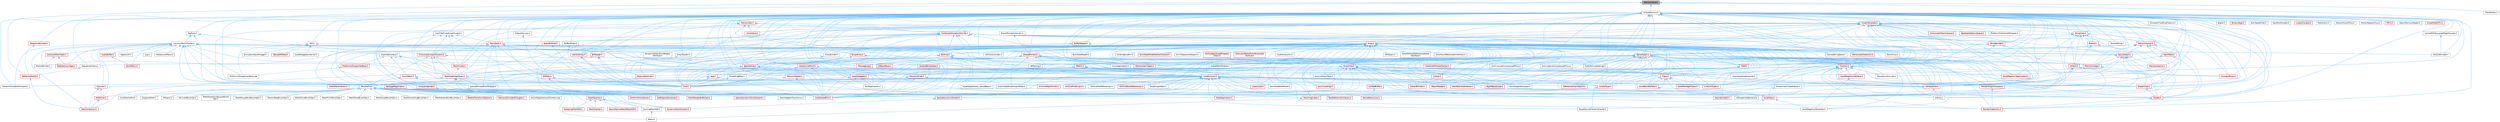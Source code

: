 digraph "MemoryTrace.h"
{
 // INTERACTIVE_SVG=YES
 // LATEX_PDF_SIZE
  bgcolor="transparent";
  edge [fontname=Helvetica,fontsize=10,labelfontname=Helvetica,labelfontsize=10];
  node [fontname=Helvetica,fontsize=10,shape=box,height=0.2,width=0.4];
  Node1 [id="Node000001",label="MemoryTrace.h",height=0.2,width=0.4,color="gray40", fillcolor="grey60", style="filled", fontcolor="black",tooltip=" "];
  Node1 -> Node2 [id="edge1_Node000001_Node000002",dir="back",color="steelblue1",style="solid",tooltip=" "];
  Node2 [id="Node000002",label="AllocationsProvider.h",height=0.2,width=0.4,color="grey40", fillcolor="white", style="filled",URL="$d5/d27/AllocationsProvider_8h.html",tooltip=" "];
  Node1 -> Node3 [id="edge2_Node000001_Node000003",dir="back",color="steelblue1",style="solid",tooltip=" "];
  Node3 [id="Node000003",label="GenericGrowableAllocator.h",height=0.2,width=0.4,color="grey40", fillcolor="white", style="filled",URL="$df/d4c/GenericGrowableAllocator_8h.html",tooltip=" "];
  Node1 -> Node4 [id="edge3_Node000001_Node000004",dir="back",color="steelblue1",style="solid",tooltip=" "];
  Node4 [id="Node000004",label="TagTrace.h",height=0.2,width=0.4,color="grey40", fillcolor="white", style="filled",URL="$de/d56/TagTrace_8h.html",tooltip=" "];
  Node4 -> Node5 [id="edge4_Node000004_Node000005",dir="back",color="steelblue1",style="solid",tooltip=" "];
  Node5 [id="Node000005",label="InheritedContext.h",height=0.2,width=0.4,color="grey40", fillcolor="white", style="filled",URL="$dc/d6a/InheritedContext_8h.html",tooltip=" "];
  Node5 -> Node6 [id="edge5_Node000005_Node000006",dir="back",color="steelblue1",style="solid",tooltip=" "];
  Node6 [id="Node000006",label="AsyncWork.h",height=0.2,width=0.4,color="red", fillcolor="#FFF0F0", style="filled",URL="$da/d9a/AsyncWork_8h.html",tooltip=" "];
  Node6 -> Node11 [id="edge6_Node000006_Node000011",dir="back",color="steelblue1",style="solid",tooltip=" "];
  Node11 [id="Node000011",label="AudioDecompress.h",height=0.2,width=0.4,color="red", fillcolor="#FFF0F0", style="filled",URL="$d9/dfd/AudioDecompress_8h.html",tooltip=" "];
  Node6 -> Node15 [id="edge7_Node000006_Node000015",dir="back",color="steelblue1",style="solid",tooltip=" "];
  Node15 [id="Node000015",label="Core.h",height=0.2,width=0.4,color="red", fillcolor="#FFF0F0", style="filled",URL="$d6/dd7/Core_8h.html",tooltip=" "];
  Node6 -> Node24 [id="edge8_Node000006_Node000024",dir="back",color="steelblue1",style="solid",tooltip=" "];
  Node24 [id="Node000024",label="CoreSharedPCH.h",height=0.2,width=0.4,color="red", fillcolor="#FFF0F0", style="filled",URL="$d8/de5/CoreSharedPCH_8h.html",tooltip=" "];
  Node5 -> Node450 [id="edge9_Node000005_Node000450",dir="back",color="steelblue1",style="solid",tooltip=" "];
  Node450 [id="Node000450",label="IoDispatcherBackend.h",height=0.2,width=0.4,color="grey40", fillcolor="white", style="filled",URL="$d3/df3/IoDispatcherBackend_8h.html",tooltip=" "];
  Node5 -> Node451 [id="edge10_Node000005_Node000451",dir="back",color="steelblue1",style="solid",tooltip=" "];
  Node451 [id="Node000451",label="PlatformIoDispatcherBase.h",height=0.2,width=0.4,color="red", fillcolor="#FFF0F0", style="filled",URL="$d7/d2e/PlatformIoDispatcherBase_8h.html",tooltip=" "];
  Node451 -> Node453 [id="edge11_Node000451_Node000453",dir="back",color="steelblue1",style="solid",tooltip=" "];
  Node453 [id="Node000453",label="PlatformIoDispatcherBase.cpp",height=0.2,width=0.4,color="grey40", fillcolor="white", style="filled",URL="$d6/dce/PlatformIoDispatcherBase_8cpp.html",tooltip=" "];
  Node5 -> Node455 [id="edge12_Node000005_Node000455",dir="back",color="steelblue1",style="solid",tooltip=" "];
  Node455 [id="Node000455",label="TaskGraphInterfaces.h",height=0.2,width=0.4,color="red", fillcolor="#FFF0F0", style="filled",URL="$d2/d4c/TaskGraphInterfaces_8h.html",tooltip=" "];
  Node455 -> Node24 [id="edge13_Node000455_Node000024",dir="back",color="steelblue1",style="solid",tooltip=" "];
  Node455 -> Node1227 [id="edge14_Node000455_Node001227",dir="back",color="steelblue1",style="solid",tooltip=" "];
  Node1227 [id="Node001227",label="FastReferenceCollector.h",height=0.2,width=0.4,color="red", fillcolor="#FFF0F0", style="filled",URL="$dd/d44/FastReferenceCollector_8h.html",tooltip=" "];
  Node455 -> Node1912 [id="edge15_Node000455_Node001912",dir="back",color="steelblue1",style="solid",tooltip=" "];
  Node1912 [id="Node001912",label="IoDispatcher.h",height=0.2,width=0.4,color="red", fillcolor="#FFF0F0", style="filled",URL="$d8/d3c/IoDispatcher_8h.html",tooltip=" "];
  Node1912 -> Node450 [id="edge16_Node001912_Node000450",dir="back",color="steelblue1",style="solid",tooltip=" "];
  Node1912 -> Node1927 [id="edge17_Node001912_Node001927",dir="back",color="steelblue1",style="solid",tooltip=" "];
  Node1927 [id="Node001927",label="IoStore.h",height=0.2,width=0.4,color="grey40", fillcolor="white", style="filled",URL="$d5/d52/IoStore_8h.html",tooltip=" "];
  Node455 -> Node2089 [id="edge18_Node000455_Node002089",dir="back",color="steelblue1",style="solid",tooltip=" "];
  Node2089 [id="Node002089",label="ParallelFor.h",height=0.2,width=0.4,color="grey40", fillcolor="white", style="filled",URL="$d2/da1/ParallelFor_8h.html",tooltip=" "];
  Node2089 -> Node479 [id="edge19_Node002089_Node000479",dir="back",color="steelblue1",style="solid",tooltip=" "];
  Node479 [id="Node000479",label="AsyncRegisterLevelContext.cpp",height=0.2,width=0.4,color="grey40", fillcolor="white", style="filled",URL="$da/df8/AsyncRegisterLevelContext_8cpp.html",tooltip=" "];
  Node2089 -> Node2090 [id="edge20_Node002089_Node002090",dir="back",color="steelblue1",style="solid",tooltip=" "];
  Node2090 [id="Node002090",label="Blend.h",height=0.2,width=0.4,color="grey40", fillcolor="white", style="filled",URL="$d4/d80/Blend_8h.html",tooltip=" "];
  Node2089 -> Node2091 [id="edge21_Node002089_Node002091",dir="back",color="steelblue1",style="solid",tooltip=" "];
  Node2091 [id="Node002091",label="CachingMeshSDF.h",height=0.2,width=0.4,color="grey40", fillcolor="white", style="filled",URL="$d3/de9/CachingMeshSDF_8h.html",tooltip=" "];
  Node2091 -> Node2090 [id="edge22_Node002091_Node002090",dir="back",color="steelblue1",style="solid",tooltip=" "];
  Node2089 -> Node24 [id="edge23_Node002089_Node000024",dir="back",color="steelblue1",style="solid",tooltip=" "];
  Node2089 -> Node458 [id="edge24_Node002089_Node000458",dir="back",color="steelblue1",style="solid",tooltip=" "];
  Node458 [id="Node000458",label="CoroParallelFor.h",height=0.2,width=0.4,color="grey40", fillcolor="white", style="filled",URL="$d2/d05/CoroParallelFor_8h.html",tooltip=" "];
  Node2089 -> Node2092 [id="edge25_Node002089_Node002092",dir="back",color="steelblue1",style="solid",tooltip=" "];
  Node2092 [id="Node002092",label="DisplaceMesh.h",height=0.2,width=0.4,color="grey40", fillcolor="white", style="filled",URL="$da/df2/DisplaceMesh_8h.html",tooltip=" "];
  Node2089 -> Node2093 [id="edge26_Node002089_Node002093",dir="back",color="steelblue1",style="solid",tooltip=" "];
  Node2093 [id="Node002093",label="DynamicMeshOctree3.h",height=0.2,width=0.4,color="red", fillcolor="#FFF0F0", style="filled",URL="$d8/d9f/DynamicMeshOctree3_8h.html",tooltip=" "];
  Node2089 -> Node1227 [id="edge27_Node002089_Node001227",dir="back",color="steelblue1",style="solid",tooltip=" "];
  Node2089 -> Node2095 [id="edge28_Node002089_Node002095",dir="back",color="steelblue1",style="solid",tooltip=" "];
  Node2095 [id="Node002095",label="GeometrySet3.h",height=0.2,width=0.4,color="red", fillcolor="#FFF0F0", style="filled",URL="$d2/d39/GeometrySet3_8h.html",tooltip=" "];
  Node2089 -> Node2104 [id="edge29_Node002089_Node002104",dir="back",color="steelblue1",style="solid",tooltip=" "];
  Node2104 [id="Node002104",label="KMeans.h",height=0.2,width=0.4,color="grey40", fillcolor="white", style="filled",URL="$df/d83/KMeans_8h.html",tooltip=" "];
  Node2089 -> Node571 [id="edge30_Node002089_Node000571",dir="back",color="steelblue1",style="solid",tooltip=" "];
  Node571 [id="Node000571",label="KelvinletBrushOp.h",height=0.2,width=0.4,color="grey40", fillcolor="white", style="filled",URL="$d9/d5c/KelvinletBrushOp_8h.html",tooltip=" "];
  Node2089 -> Node2105 [id="edge31_Node002089_Node002105",dir="back",color="steelblue1",style="solid",tooltip=" "];
  Node2105 [id="Node002105",label="MarchingCubes.h",height=0.2,width=0.4,color="red", fillcolor="#FFF0F0", style="filled",URL="$d8/d16/MarchingCubes_8h.html",tooltip=" "];
  Node2105 -> Node2090 [id="edge32_Node002105_Node002090",dir="back",color="steelblue1",style="solid",tooltip=" "];
  Node2089 -> Node2108 [id="edge33_Node002089_Node002108",dir="back",color="steelblue1",style="solid",tooltip=" "];
  Node2108 [id="Node002108",label="MeshAdapterTransforms.h",height=0.2,width=0.4,color="grey40", fillcolor="white", style="filled",URL="$dd/da3/MeshAdapterTransforms_8h.html",tooltip=" "];
  Node2089 -> Node2109 [id="edge34_Node002089_Node002109",dir="back",color="steelblue1",style="solid",tooltip=" "];
  Node2109 [id="Node002109",label="MeshCaches.h",height=0.2,width=0.4,color="red", fillcolor="#FFF0F0", style="filled",URL="$d4/d5e/MeshCaches_8h.html",tooltip=" "];
  Node2089 -> Node2118 [id="edge35_Node002089_Node002118",dir="back",color="steelblue1",style="solid",tooltip=" "];
  Node2118 [id="Node002118",label="MeshEraseSculptLayerBrush\lOps.h",height=0.2,width=0.4,color="grey40", fillcolor="white", style="filled",URL="$d3/dab/MeshEraseSculptLayerBrushOps_8h.html",tooltip=" "];
  Node2089 -> Node2119 [id="edge36_Node002089_Node002119",dir="back",color="steelblue1",style="solid",tooltip=" "];
  Node2119 [id="Node002119",label="MeshGroupPaintBrushOps.h",height=0.2,width=0.4,color="grey40", fillcolor="white", style="filled",URL="$d4/df8/MeshGroupPaintBrushOps_8h.html",tooltip=" "];
  Node2089 -> Node2120 [id="edge37_Node002089_Node002120",dir="back",color="steelblue1",style="solid",tooltip=" "];
  Node2120 [id="Node002120",label="MeshInflateBrushOps.h",height=0.2,width=0.4,color="grey40", fillcolor="white", style="filled",URL="$d7/d16/MeshInflateBrushOps_8h.html",tooltip=" "];
  Node2089 -> Node2121 [id="edge38_Node002089_Node002121",dir="back",color="steelblue1",style="solid",tooltip=" "];
  Node2121 [id="Node002121",label="MeshMoveBrushOps.h",height=0.2,width=0.4,color="grey40", fillcolor="white", style="filled",URL="$dd/dcb/MeshMoveBrushOps_8h.html",tooltip=" "];
  Node2089 -> Node2122 [id="edge39_Node002089_Node002122",dir="back",color="steelblue1",style="solid",tooltip=" "];
  Node2122 [id="Node002122",label="MeshPinchBrushOps.h",height=0.2,width=0.4,color="grey40", fillcolor="white", style="filled",URL="$dc/dbe/MeshPinchBrushOps_8h.html",tooltip=" "];
  Node2089 -> Node2123 [id="edge40_Node002089_Node002123",dir="back",color="steelblue1",style="solid",tooltip=" "];
  Node2123 [id="Node002123",label="MeshPlaneBrushOps.h",height=0.2,width=0.4,color="grey40", fillcolor="white", style="filled",URL="$de/d05/MeshPlaneBrushOps_8h.html",tooltip=" "];
  Node2089 -> Node2124 [id="edge41_Node002089_Node002124",dir="back",color="steelblue1",style="solid",tooltip=" "];
  Node2124 [id="Node002124",label="MeshQueries.h",height=0.2,width=0.4,color="red", fillcolor="#FFF0F0", style="filled",URL="$d1/d76/MeshQueries_8h.html",tooltip=" "];
  Node2124 -> Node2091 [id="edge42_Node002124_Node002091",dir="back",color="steelblue1",style="solid",tooltip=" "];
  Node2124 -> Node2093 [id="edge43_Node002124_Node002093",dir="back",color="steelblue1",style="solid",tooltip=" "];
  Node2124 -> Node2109 [id="edge44_Node002124_Node002109",dir="back",color="steelblue1",style="solid",tooltip=" "];
  Node2124 -> Node2177 [id="edge45_Node002124_Node002177",dir="back",color="steelblue1",style="solid",tooltip=" "];
  Node2177 [id="Node002177",label="SparseNarrowBandMeshSDF.h",height=0.2,width=0.4,color="red", fillcolor="#FFF0F0", style="filled",URL="$d2/d60/SparseNarrowBandMeshSDF_8h.html",tooltip=" "];
  Node2124 -> Node2178 [id="edge46_Node002124_Node002178",dir="back",color="steelblue1",style="solid",tooltip=" "];
  Node2178 [id="Node002178",label="SweepingMeshSDF.h",height=0.2,width=0.4,color="red", fillcolor="#FFF0F0", style="filled",URL="$d9/d76/SweepingMeshSDF_8h.html",tooltip=" "];
  Node2089 -> Node43 [id="edge47_Node002089_Node000043",dir="back",color="steelblue1",style="solid",tooltip=" "];
  Node43 [id="Node000043",label="MeshRenderBufferSet.h",height=0.2,width=0.4,color="red", fillcolor="#FFF0F0", style="filled",URL="$de/dc2/MeshRenderBufferSet_8h.html",tooltip=" "];
  Node2089 -> Node2179 [id="edge48_Node002089_Node002179",dir="back",color="steelblue1",style="solid",tooltip=" "];
  Node2179 [id="Node002179",label="MeshSculptBrushOps.h",height=0.2,width=0.4,color="grey40", fillcolor="white", style="filled",URL="$d1/dc9/MeshSculptBrushOps_8h.html",tooltip=" "];
  Node2089 -> Node2180 [id="edge49_Node002089_Node002180",dir="back",color="steelblue1",style="solid",tooltip=" "];
  Node2180 [id="Node002180",label="MeshSmoothingBrushOps.h",height=0.2,width=0.4,color="grey40", fillcolor="white", style="filled",URL="$dd/d1d/MeshSmoothingBrushOps_8h.html",tooltip=" "];
  Node2089 -> Node2181 [id="edge50_Node002089_Node002181",dir="back",color="steelblue1",style="solid",tooltip=" "];
  Node2181 [id="Node002181",label="MeshVertexPaintBrushOps.h",height=0.2,width=0.4,color="grey40", fillcolor="white", style="filled",URL="$df/d5b/MeshVertexPaintBrushOps_8h.html",tooltip=" "];
  Node2089 -> Node2182 [id="edge51_Node002089_Node002182",dir="back",color="steelblue1",style="solid",tooltip=" "];
  Node2182 [id="Node002182",label="ParallelTransformReduce.h",height=0.2,width=0.4,color="red", fillcolor="#FFF0F0", style="filled",URL="$d8/de7/ParallelTransformReduce_8h.html",tooltip=" "];
  Node2089 -> Node2116 [id="edge52_Node002089_Node002116",dir="back",color="steelblue1",style="solid",tooltip=" "];
  Node2116 [id="Node002116",label="RemoveOccludedTriangles.h",height=0.2,width=0.4,color="red", fillcolor="#FFF0F0", style="filled",URL="$dc/d7b/RemoveOccludedTriangles_8h.html",tooltip=" "];
  Node2089 -> Node2183 [id="edge53_Node002089_Node002183",dir="back",color="steelblue1",style="solid",tooltip=" "];
  Node2183 [id="Node002183",label="SparseDynamicOctree3.h",height=0.2,width=0.4,color="red", fillcolor="#FFF0F0", style="filled",URL="$df/d29/SparseDynamicOctree3_8h.html",tooltip=" "];
  Node2183 -> Node2093 [id="edge54_Node002183_Node002093",dir="back",color="steelblue1",style="solid",tooltip=" "];
  Node2089 -> Node2184 [id="edge55_Node002089_Node002184",dir="back",color="steelblue1",style="solid",tooltip=" "];
  Node2184 [id="Node002184",label="SparseDynamicPointOctree3.h",height=0.2,width=0.4,color="red", fillcolor="#FFF0F0", style="filled",URL="$d5/dba/SparseDynamicPointOctree3_8h.html",tooltip=" "];
  Node2089 -> Node2177 [id="edge56_Node002089_Node002177",dir="back",color="steelblue1",style="solid",tooltip=" "];
  Node2089 -> Node2185 [id="edge57_Node002089_Node002185",dir="back",color="steelblue1",style="solid",tooltip=" "];
  Node2185 [id="Node002185",label="SubRegionRemesher.h",height=0.2,width=0.4,color="red", fillcolor="#FFF0F0", style="filled",URL="$d9/d7c/SubRegionRemesher_8h.html",tooltip=" "];
  Node2089 -> Node2178 [id="edge58_Node002089_Node002178",dir="back",color="steelblue1",style="solid",tooltip=" "];
  Node2089 -> Node2186 [id="edge59_Node002089_Node002186",dir="back",color="steelblue1",style="solid",tooltip=" "];
  Node2186 [id="Node002186",label="UniformMirrorSolver.h",height=0.2,width=0.4,color="red", fillcolor="#FFF0F0", style="filled",URL="$dd/dfd/UniformMirrorSolver_8h.html",tooltip=" "];
  Node455 -> Node2191 [id="edge60_Node000455_Node002191",dir="back",color="steelblue1",style="solid",tooltip=" "];
  Node2191 [id="Node002191",label="QueuedThreadPoolWrapper.h",height=0.2,width=0.4,color="grey40", fillcolor="white", style="filled",URL="$dc/d5f/QueuedThreadPoolWrapper_8h.html",tooltip=" "];
  Node5 -> Node2546 [id="edge61_Node000005_Node002546",dir="back",color="steelblue1",style="solid",tooltip=" "];
  Node2546 [id="Node002546",label="TaskPrivate.h",height=0.2,width=0.4,color="red", fillcolor="#FFF0F0", style="filled",URL="$d0/d89/TaskPrivate_8h.html",tooltip=" "];
  Node2546 -> Node455 [id="edge62_Node002546_Node000455",dir="back",color="steelblue1",style="solid",tooltip=" "];
  Node4 -> Node3144 [id="edge63_Node000004_Node003144",dir="back",color="steelblue1",style="solid",tooltip=" "];
  Node3144 [id="Node003144",label="LowLevelMemTracker.h",height=0.2,width=0.4,color="grey40", fillcolor="white", style="filled",URL="$d0/d14/LowLevelMemTracker_8h.html",tooltip=" "];
  Node3144 -> Node3145 [id="edge64_Node003144_Node003145",dir="back",color="steelblue1",style="solid",tooltip=" "];
  Node3145 [id="Node003145",label="AppleLLM.h",height=0.2,width=0.4,color="grey40", fillcolor="white", style="filled",URL="$d7/dd1/AppleLLM_8h.html",tooltip=" "];
  Node3144 -> Node3146 [id="edge65_Node003144_Node003146",dir="back",color="steelblue1",style="solid",tooltip=" "];
  Node3146 [id="Node003146",label="AudioBuffer.h",height=0.2,width=0.4,color="red", fillcolor="#FFF0F0", style="filled",URL="$d7/da7/AudioBuffer_8h.html",tooltip=" "];
  Node3146 -> Node3150 [id="edge66_Node003146_Node003150",dir="back",color="steelblue1",style="solid",tooltip=" "];
  Node3150 [id="Node003150",label="GainMatrix.h",height=0.2,width=0.4,color="red", fillcolor="#FFF0F0", style="filled",URL="$d0/d14/GainMatrix_8h.html",tooltip=" "];
  Node3144 -> Node11 [id="edge67_Node003144_Node000011",dir="back",color="steelblue1",style="solid",tooltip=" "];
  Node3144 -> Node3160 [id="edge68_Node003144_Node003160",dir="back",color="steelblue1",style="solid",tooltip=" "];
  Node3160 [id="Node003160",label="Channel.h",height=0.2,width=0.4,color="red", fillcolor="#FFF0F0", style="filled",URL="$da/d65/Runtime_2Engine_2Classes_2Engine_2Channel_8h.html",tooltip=" "];
  Node3160 -> Node2865 [id="edge69_Node003160_Node002865",dir="back",color="steelblue1",style="solid",tooltip=" "];
  Node2865 [id="Node002865",label="NetConnection.h",height=0.2,width=0.4,color="red", fillcolor="#FFF0F0", style="filled",URL="$d6/d03/NetConnection_8h.html",tooltip=" "];
  Node3160 -> Node3163 [id="edge70_Node003160_Node003163",dir="back",color="steelblue1",style="solid",tooltip=" "];
  Node3163 [id="Node003163",label="NetDriver.h",height=0.2,width=0.4,color="red", fillcolor="#FFF0F0", style="filled",URL="$d8/d6d/NetDriver_8h.html",tooltip=" "];
  Node3163 -> Node2865 [id="edge71_Node003163_Node002865",dir="back",color="steelblue1",style="solid",tooltip=" "];
  Node3144 -> Node3166 [id="edge72_Node003144_Node003166",dir="back",color="steelblue1",style="solid",tooltip=" "];
  Node3166 [id="Node003166",label="ConcurrentLinearAllocator.h",height=0.2,width=0.4,color="red", fillcolor="#FFF0F0", style="filled",URL="$d7/d84/ConcurrentLinearAllocator_8h.html",tooltip=" "];
  Node3166 -> Node1927 [id="edge73_Node003166_Node001927",dir="back",color="steelblue1",style="solid",tooltip=" "];
  Node3166 -> Node2089 [id="edge74_Node003166_Node002089",dir="back",color="steelblue1",style="solid",tooltip=" "];
  Node3166 -> Node2191 [id="edge75_Node003166_Node002191",dir="back",color="steelblue1",style="solid",tooltip=" "];
  Node3166 -> Node455 [id="edge76_Node003166_Node000455",dir="back",color="steelblue1",style="solid",tooltip=" "];
  Node3166 -> Node2546 [id="edge77_Node003166_Node002546",dir="back",color="steelblue1",style="solid",tooltip=" "];
  Node3144 -> Node3291 [id="edge78_Node003144_Node003291",dir="back",color="steelblue1",style="solid",tooltip=" "];
  Node3291 [id="Node003291",label="DataReplication.h",height=0.2,width=0.4,color="red", fillcolor="#FFF0F0", style="filled",URL="$d8/d2a/DataReplication_8h.html",tooltip=" "];
  Node3144 -> Node3150 [id="edge79_Node003144_Node003150",dir="back",color="steelblue1",style="solid",tooltip=" "];
  Node3144 -> Node3 [id="edge80_Node003144_Node000003",dir="back",color="steelblue1",style="solid",tooltip=" "];
  Node3144 -> Node5 [id="edge81_Node003144_Node000005",dir="back",color="steelblue1",style="solid",tooltip=" "];
  Node3144 -> Node3292 [id="edge82_Node003144_Node003292",dir="back",color="steelblue1",style="solid",tooltip=" "];
  Node3292 [id="Node003292",label="LinkerLoad.h",height=0.2,width=0.4,color="red", fillcolor="#FFF0F0", style="filled",URL="$d7/def/LinkerLoad_8h.html",tooltip=" "];
  Node3144 -> Node3417 [id="edge83_Node003144_Node003417",dir="back",color="steelblue1",style="solid",tooltip=" "];
  Node3417 [id="Node003417",label="Log.h",height=0.2,width=0.4,color="grey40", fillcolor="white", style="filled",URL="$d5/dc4/TraceInsightsCore_2Public_2InsightsCore_2Common_2Log_8h.html",tooltip=" "];
  Node3144 -> Node3418 [id="edge84_Node003144_Node003418",dir="back",color="steelblue1",style="solid",tooltip=" "];
  Node3418 [id="Node003418",label="LowLevelMemStats.h",height=0.2,width=0.4,color="red", fillcolor="#FFF0F0", style="filled",URL="$d6/d08/LowLevelMemStats_8h.html",tooltip=" "];
  Node3418 -> Node3419 [id="edge85_Node003418_Node003419",dir="back",color="steelblue1",style="solid",tooltip=" "];
  Node3419 [id="Node003419",label="MallocBinned.h",height=0.2,width=0.4,color="grey40", fillcolor="white", style="filled",URL="$d5/dd9/MallocBinned_8h.html",tooltip=" "];
  Node3418 -> Node3420 [id="edge86_Node003418_Node003420",dir="back",color="steelblue1",style="solid",tooltip=" "];
  Node3420 [id="Node003420",label="SlateMemoryTags.h",height=0.2,width=0.4,color="red", fillcolor="#FFF0F0", style="filled",URL="$d1/d00/SlateMemoryTags_8h.html",tooltip=" "];
  Node3144 -> Node3419 [id="edge87_Node003144_Node003419",dir="back",color="steelblue1",style="solid",tooltip=" "];
  Node3144 -> Node3460 [id="edge88_Node003144_Node003460",dir="back",color="steelblue1",style="solid",tooltip=" "];
  Node3460 [id="Node003460",label="MallocBinned2.h",height=0.2,width=0.4,color="grey40", fillcolor="white", style="filled",URL="$d7/ddf/MallocBinned2_8h.html",tooltip=" "];
  Node3144 -> Node3461 [id="edge89_Node003144_Node003461",dir="back",color="steelblue1",style="solid",tooltip=" "];
  Node3461 [id="Node003461",label="MessageLog.h",height=0.2,width=0.4,color="red", fillcolor="#FFF0F0", style="filled",URL="$de/d7e/MessageLog_8h.html",tooltip=" "];
  Node3144 -> Node3482 [id="edge90_Node003144_Node003482",dir="back",color="steelblue1",style="solid",tooltip=" "];
  Node3482 [id="Node003482",label="MetasoundTrace.h",height=0.2,width=0.4,color="grey40", fillcolor="white", style="filled",URL="$d2/d80/MetasoundTrace_8h.html",tooltip=" "];
  Node3144 -> Node965 [id="edge91_Node003144_Node000965",dir="back",color="steelblue1",style="solid",tooltip=" "];
  Node965 [id="Node000965",label="NaniteResources.h",height=0.2,width=0.4,color="red", fillcolor="#FFF0F0", style="filled",URL="$d7/d8b/NaniteResources_8h.html",tooltip=" "];
  Node3144 -> Node2865 [id="edge92_Node003144_Node002865",dir="back",color="steelblue1",style="solid",tooltip=" "];
  Node3144 -> Node3163 [id="edge93_Node003144_Node003163",dir="back",color="steelblue1",style="solid",tooltip=" "];
  Node3144 -> Node3483 [id="edge94_Node003144_Node003483",dir="back",color="steelblue1",style="solid",tooltip=" "];
  Node3483 [id="Node003483",label="PackageMapClient.h",height=0.2,width=0.4,color="red", fillcolor="#FFF0F0", style="filled",URL="$d8/d9b/PackageMapClient_8h.html",tooltip=" "];
  Node3144 -> Node2089 [id="edge95_Node003144_Node002089",dir="back",color="steelblue1",style="solid",tooltip=" "];
  Node3144 -> Node453 [id="edge96_Node003144_Node000453",dir="back",color="steelblue1",style="solid",tooltip=" "];
  Node3144 -> Node3420 [id="edge97_Node003144_Node003420",dir="back",color="steelblue1",style="solid",tooltip=" "];
  Node3144 -> Node3485 [id="edge98_Node003144_Node003485",dir="back",color="steelblue1",style="solid",tooltip=" "];
  Node3485 [id="Node003485",label="StatsSystemTypes.h",height=0.2,width=0.4,color="red", fillcolor="#FFF0F0", style="filled",URL="$d1/d5a/StatsSystemTypes_8h.html",tooltip=" "];
  Node3144 -> Node455 [id="edge99_Node003144_Node000455",dir="back",color="steelblue1",style="solid",tooltip=" "];
  Node3144 -> Node6266 [id="edge100_Node003144_Node006266",dir="back",color="steelblue1",style="solid",tooltip=" "];
  Node6266 [id="Node006266",label="UObjectBase.h",height=0.2,width=0.4,color="red", fillcolor="#FFF0F0", style="filled",URL="$df/d4a/UObjectBase_8h.html",tooltip=" "];
  Node4 -> Node2089 [id="edge101_Node000004_Node002089",dir="back",color="steelblue1",style="solid",tooltip=" "];
  Node1 -> Node6458 [id="edge102_Node000001_Node006458",dir="back",color="steelblue1",style="solid",tooltip=" "];
  Node6458 [id="Node006458",label="TraceMalloc.h",height=0.2,width=0.4,color="grey40", fillcolor="white", style="filled",URL="$db/d60/TraceMalloc_8h.html",tooltip=" "];
  Node1 -> Node6459 [id="edge103_Node000001_Node006459",dir="back",color="steelblue1",style="solid",tooltip=" "];
  Node6459 [id="Node006459",label="UnrealMemory.h",height=0.2,width=0.4,color="grey40", fillcolor="white", style="filled",URL="$d9/d96/UnrealMemory_8h.html",tooltip=" "];
  Node6459 -> Node6460 [id="edge104_Node006459_Node006460",dir="back",color="steelblue1",style="solid",tooltip=" "];
  Node6460 [id="Node006460",label="AES.h",height=0.2,width=0.4,color="grey40", fillcolor="white", style="filled",URL="$d9/d83/AES_8h.html",tooltip=" "];
  Node6460 -> Node6461 [id="edge105_Node006460_Node006461",dir="back",color="steelblue1",style="solid",tooltip=" "];
  Node6461 [id="Node006461",label="CoreDelegates.h",height=0.2,width=0.4,color="red", fillcolor="#FFF0F0", style="filled",URL="$d9/dc2/CoreDelegates_8h.html",tooltip=" "];
  Node6461 -> Node15 [id="edge106_Node006461_Node000015",dir="back",color="steelblue1",style="solid",tooltip=" "];
  Node6461 -> Node24 [id="edge107_Node006461_Node000024",dir="back",color="steelblue1",style="solid",tooltip=" "];
  Node6461 -> Node6464 [id="edge108_Node006461_Node006464",dir="back",color="steelblue1",style="solid",tooltip=" "];
  Node6464 [id="Node006464",label="NullApplication.h",height=0.2,width=0.4,color="grey40", fillcolor="white", style="filled",URL="$d8/deb/NullApplication_8h.html",tooltip=" "];
  Node6460 -> Node6467 [id="edge109_Node006460_Node006467",dir="back",color="steelblue1",style="solid",tooltip=" "];
  Node6467 [id="Node006467",label="CoreDelegatesInternal.h",height=0.2,width=0.4,color="grey40", fillcolor="white", style="filled",URL="$da/d46/CoreDelegatesInternal_8h.html",tooltip=" "];
  Node6460 -> Node6468 [id="edge110_Node006460_Node006468",dir="back",color="steelblue1",style="solid",tooltip=" "];
  Node6468 [id="Node006468",label="EncryptionKeyManager.h",height=0.2,width=0.4,color="grey40", fillcolor="white", style="filled",URL="$d3/de4/EncryptionKeyManager_8h.html",tooltip=" "];
  Node6460 -> Node6469 [id="edge111_Node006460_Node006469",dir="back",color="steelblue1",style="solid",tooltip=" "];
  Node6469 [id="Node006469",label="IoDirectoryIndex.h",height=0.2,width=0.4,color="grey40", fillcolor="white", style="filled",URL="$d2/de0/IoDirectoryIndex_8h.html",tooltip=" "];
  Node6460 -> Node1912 [id="edge112_Node006460_Node001912",dir="back",color="steelblue1",style="solid",tooltip=" "];
  Node6460 -> Node6470 [id="edge113_Node006460_Node006470",dir="back",color="steelblue1",style="solid",tooltip=" "];
  Node6470 [id="Node006470",label="NamedAESKey.h",height=0.2,width=0.4,color="red", fillcolor="#FFF0F0", style="filled",URL="$d3/d36/NamedAESKey_8h.html",tooltip=" "];
  Node6460 -> Node453 [id="edge114_Node006460_Node000453",dir="back",color="steelblue1",style="solid",tooltip=" "];
  Node6459 -> Node6471 [id="edge115_Node006459_Node006471",dir="back",color="steelblue1",style="solid",tooltip=" "];
  Node6471 [id="Node006471",label="AllocatorFixedSizeFreeList.h",height=0.2,width=0.4,color="grey40", fillcolor="white", style="filled",URL="$dd/d0d/AllocatorFixedSizeFreeList_8h.html",tooltip=" "];
  Node6459 -> Node6472 [id="edge116_Node006459_Node006472",dir="back",color="steelblue1",style="solid",tooltip=" "];
  Node6472 [id="Node006472",label="Array.h",height=0.2,width=0.4,color="red", fillcolor="#FFF0F0", style="filled",URL="$df/dd0/Array_8h.html",tooltip=" "];
  Node6472 -> Node6473 [id="edge117_Node006472_Node006473",dir="back",color="steelblue1",style="solid",tooltip=" "];
  Node6473 [id="Node006473",label="ABTesting.h",height=0.2,width=0.4,color="grey40", fillcolor="white", style="filled",URL="$d6/dec/ABTesting_8h.html",tooltip=" "];
  Node6472 -> Node3489 [id="edge118_Node006472_Node003489",dir="back",color="steelblue1",style="solid",tooltip=" "];
  Node3489 [id="Node003489",label="AIHelpers.h",height=0.2,width=0.4,color="grey40", fillcolor="white", style="filled",URL="$d1/d0d/AIHelpers_8h.html",tooltip=" "];
  Node6472 -> Node6183 [id="edge119_Node006472_Node006183",dir="back",color="steelblue1",style="solid",tooltip=" "];
  Node6183 [id="Node006183",label="ActorElementEditorAssetData\lInterface.h",height=0.2,width=0.4,color="grey40", fillcolor="white", style="filled",URL="$d9/d7b/ActorElementEditorAssetDataInterface_8h.html",tooltip=" "];
  Node6472 -> Node5520 [id="edge120_Node006472_Node005520",dir="back",color="steelblue1",style="solid",tooltip=" "];
  Node5520 [id="Node005520",label="ActorSoundParameterInterface.h",height=0.2,width=0.4,color="grey40", fillcolor="white", style="filled",URL="$de/d9f/ActorSoundParameterInterface_8h.html",tooltip=" "];
  Node6472 -> Node6474 [id="edge121_Node006472_Node006474",dir="back",color="steelblue1",style="solid",tooltip=" "];
  Node6474 [id="Node006474",label="AndroidJavaEnv.h",height=0.2,width=0.4,color="grey40", fillcolor="white", style="filled",URL="$d6/d94/AndroidJavaEnv_8h.html",tooltip=" "];
  Node6472 -> Node3931 [id="edge122_Node006472_Node003931",dir="back",color="steelblue1",style="solid",tooltip=" "];
  Node3931 [id="Node003931",label="AnimDataModelHasher.h",height=0.2,width=0.4,color="grey40", fillcolor="white", style="filled",URL="$d1/d21/AnimDataModelHasher_8h.html",tooltip=" "];
  Node6472 -> Node3927 [id="edge123_Node006472_Node003927",dir="back",color="steelblue1",style="solid",tooltip=" "];
  Node3927 [id="Node003927",label="AnimDataModelNotifyCollector.h",height=0.2,width=0.4,color="red", fillcolor="#FFF0F0", style="filled",URL="$dc/d99/AnimDataModelNotifyCollector_8h.html",tooltip=" "];
  Node6472 -> Node5125 [id="edge124_Node006472_Node005125",dir="back",color="steelblue1",style="solid",tooltip=" "];
  Node5125 [id="Node005125",label="AnimGraphAttributes.h",height=0.2,width=0.4,color="grey40", fillcolor="white", style="filled",URL="$d3/d40/AnimGraphAttributes_8h.html",tooltip=" "];
  Node6472 -> Node3504 [id="edge125_Node006472_Node003504",dir="back",color="steelblue1",style="solid",tooltip=" "];
  Node3504 [id="Node003504",label="AnimNodeEditMode.h",height=0.2,width=0.4,color="grey40", fillcolor="white", style="filled",URL="$df/df6/AnimNodeEditMode_8h.html",tooltip=" "];
  Node6472 -> Node3928 [id="edge126_Node006472_Node003928",dir="back",color="steelblue1",style="solid",tooltip=" "];
  Node3928 [id="Node003928",label="AnimSequenceHelpers.h",height=0.2,width=0.4,color="grey40", fillcolor="white", style="filled",URL="$dd/d12/AnimSequenceHelpers_8h.html",tooltip=" "];
  Node6472 -> Node6475 [id="edge127_Node006472_Node006475",dir="back",color="steelblue1",style="solid",tooltip=" "];
  Node6475 [id="Node006475",label="App.h",height=0.2,width=0.4,color="red", fillcolor="#FFF0F0", style="filled",URL="$de/d8b/App_8h.html",tooltip=" "];
  Node6475 -> Node15 [id="edge128_Node006475_Node000015",dir="back",color="steelblue1",style="solid",tooltip=" "];
  Node6475 -> Node24 [id="edge129_Node006475_Node000024",dir="back",color="steelblue1",style="solid",tooltip=" "];
  Node6475 -> Node2089 [id="edge130_Node006475_Node002089",dir="back",color="steelblue1",style="solid",tooltip=" "];
  Node6472 -> Node6480 [id="edge131_Node006472_Node006480",dir="back",color="steelblue1",style="solid",tooltip=" "];
  Node6480 [id="Node006480",label="ArchiveFindCulprit.h",height=0.2,width=0.4,color="red", fillcolor="#FFF0F0", style="filled",URL="$de/d30/ArchiveFindCulprit_8h.html",tooltip=" "];
  Node6472 -> Node6481 [id="edge132_Node006472_Node006481",dir="back",color="steelblue1",style="solid",tooltip=" "];
  Node6481 [id="Node006481",label="ArchiveHasReferences.h",height=0.2,width=0.4,color="grey40", fillcolor="white", style="filled",URL="$d8/df1/ArchiveHasReferences_8h.html",tooltip=" "];
  Node6472 -> Node6482 [id="edge133_Node006472_Node006482",dir="back",color="steelblue1",style="solid",tooltip=" "];
  Node6482 [id="Node006482",label="ArchiveLoadCompressedProxy.h",height=0.2,width=0.4,color="grey40", fillcolor="white", style="filled",URL="$d0/deb/ArchiveLoadCompressedProxy_8h.html",tooltip=" "];
  Node6472 -> Node6483 [id="edge134_Node006472_Node006483",dir="back",color="steelblue1",style="solid",tooltip=" "];
  Node6483 [id="Node006483",label="ArchiveObjectCrc32.h",height=0.2,width=0.4,color="red", fillcolor="#FFF0F0", style="filled",URL="$d8/d12/ArchiveObjectCrc32_8h.html",tooltip=" "];
  Node6472 -> Node6484 [id="edge135_Node006472_Node006484",dir="back",color="steelblue1",style="solid",tooltip=" "];
  Node6484 [id="Node006484",label="ArchiveSaveCompressedProxy.h",height=0.2,width=0.4,color="grey40", fillcolor="white", style="filled",URL="$d4/dee/ArchiveSaveCompressedProxy_8h.html",tooltip=" "];
  Node6472 -> Node6485 [id="edge136_Node006472_Node006485",dir="back",color="steelblue1",style="solid",tooltip=" "];
  Node6485 [id="Node006485",label="ArchiveSerializedProperty\lChain.h",height=0.2,width=0.4,color="red", fillcolor="#FFF0F0", style="filled",URL="$d0/dd3/ArchiveSerializedPropertyChain_8h.html",tooltip=" "];
  Node6472 -> Node6486 [id="edge137_Node006472_Node006486",dir="back",color="steelblue1",style="solid",tooltip=" "];
  Node6486 [id="Node006486",label="ArchiveShowReferences.h",height=0.2,width=0.4,color="red", fillcolor="#FFF0F0", style="filled",URL="$db/d28/ArchiveShowReferences_8h.html",tooltip=" "];
  Node6472 -> Node1929 [id="edge138_Node006472_Node001929",dir="back",color="steelblue1",style="solid",tooltip=" "];
  Node1929 [id="Node001929",label="ArchiveStackTrace.h",height=0.2,width=0.4,color="grey40", fillcolor="white", style="filled",URL="$d9/d16/ArchiveStackTrace_8h.html",tooltip=" "];
  Node6472 -> Node3940 [id="edge139_Node006472_Node003940",dir="back",color="steelblue1",style="solid",tooltip=" "];
  Node3940 [id="Node003940",label="ArchiveUObjectFromStructured\lArchive.h",height=0.2,width=0.4,color="red", fillcolor="#FFF0F0", style="filled",URL="$d2/d52/ArchiveUObjectFromStructuredArchive_8h.html",tooltip=" "];
  Node6472 -> Node6487 [id="edge140_Node006472_Node006487",dir="back",color="steelblue1",style="solid",tooltip=" "];
  Node6487 [id="Node006487",label="ArrayBuilder.h",height=0.2,width=0.4,color="grey40", fillcolor="white", style="filled",URL="$d1/d4b/ArrayBuilder_8h.html",tooltip=" "];
  Node6487 -> Node15 [id="edge141_Node006487_Node000015",dir="back",color="steelblue1",style="solid",tooltip=" "];
  Node6472 -> Node6488 [id="edge142_Node006472_Node006488",dir="back",color="steelblue1",style="solid",tooltip=" "];
  Node6488 [id="Node006488",label="ArrayReader.h",height=0.2,width=0.4,color="grey40", fillcolor="white", style="filled",URL="$d8/d40/ArrayReader_8h.html",tooltip=" "];
  Node6488 -> Node15 [id="edge143_Node006488_Node000015",dir="back",color="steelblue1",style="solid",tooltip=" "];
  Node6472 -> Node6489 [id="edge144_Node006472_Node006489",dir="back",color="steelblue1",style="solid",tooltip=" "];
  Node6489 [id="Node006489",label="ArrayView.h",height=0.2,width=0.4,color="red", fillcolor="#FFF0F0", style="filled",URL="$d7/df4/ArrayView_8h.html",tooltip=" "];
  Node6489 -> Node3931 [id="edge145_Node006489_Node003931",dir="back",color="steelblue1",style="solid",tooltip=" "];
  Node6489 -> Node1929 [id="edge146_Node006489_Node001929",dir="back",color="steelblue1",style="solid",tooltip=" "];
  Node6489 -> Node3804 [id="edge147_Node006489_Node003804",dir="back",color="steelblue1",style="solid",tooltip=" "];
  Node3804 [id="Node003804",label="AssetData.h",height=0.2,width=0.4,color="red", fillcolor="#FFF0F0", style="filled",URL="$d9/d19/AssetData_8h.html",tooltip=" "];
  Node3804 -> Node3808 [id="edge148_Node003804_Node003808",dir="back",color="steelblue1",style="solid",tooltip=" "];
  Node3808 [id="Node003808",label="AssetRegistryGenerator.h",height=0.2,width=0.4,color="grey40", fillcolor="white", style="filled",URL="$df/dd1/AssetRegistryGenerator_8h.html",tooltip=" "];
  Node3804 -> Node2548 [id="edge149_Node003804_Node002548",dir="back",color="steelblue1",style="solid",tooltip=" "];
  Node2548 [id="Node002548",label="AssetSourceFilenameCache.h",height=0.2,width=0.4,color="grey40", fillcolor="white", style="filled",URL="$dd/d16/AssetSourceFilenameCache_8h.html",tooltip=" "];
  Node6489 -> Node6200 [id="edge150_Node006489_Node006200",dir="back",color="steelblue1",style="solid",tooltip=" "];
  Node6200 [id="Node006200",label="AsyncLoading2.h",height=0.2,width=0.4,color="red", fillcolor="#FFF0F0", style="filled",URL="$dd/db7/AsyncLoading2_8h.html",tooltip=" "];
  Node6489 -> Node15 [id="edge151_Node006489_Node000015",dir="back",color="steelblue1",style="solid",tooltip=" "];
  Node6489 -> Node6461 [id="edge152_Node006489_Node006461",dir="back",color="steelblue1",style="solid",tooltip=" "];
  Node6489 -> Node24 [id="edge153_Node006489_Node000024",dir="back",color="steelblue1",style="solid",tooltip=" "];
  Node6489 -> Node1912 [id="edge154_Node006489_Node001912",dir="back",color="steelblue1",style="solid",tooltip=" "];
  Node6489 -> Node2105 [id="edge155_Node006489_Node002105",dir="back",color="steelblue1",style="solid",tooltip=" "];
  Node6489 -> Node8316 [id="edge156_Node006489_Node008316",dir="back",color="steelblue1",style="solid",tooltip=" "];
  Node8316 [id="Node008316",label="MemoryReader.h",height=0.2,width=0.4,color="red", fillcolor="#FFF0F0", style="filled",URL="$da/d8a/MemoryReader_8h.html",tooltip=" "];
  Node8316 -> Node15 [id="edge157_Node008316_Node000015",dir="back",color="steelblue1",style="solid",tooltip=" "];
  Node8316 -> Node24 [id="edge158_Node008316_Node000024",dir="back",color="steelblue1",style="solid",tooltip=" "];
  Node6489 -> Node6310 [id="edge159_Node006489_Node006310",dir="back",color="steelblue1",style="solid",tooltip=" "];
  Node6310 [id="Node006310",label="MeshElementIndexer.h",height=0.2,width=0.4,color="red", fillcolor="#FFF0F0", style="filled",URL="$db/d4c/MeshElementIndexer_8h.html",tooltip=" "];
  Node6489 -> Node2865 [id="edge160_Node006489_Node002865",dir="back",color="steelblue1",style="solid",tooltip=" "];
  Node6489 -> Node7861 [id="edge161_Node006489_Node007861",dir="back",color="steelblue1",style="solid",tooltip=" "];
  Node7861 [id="Node007861",label="ObservableArray.h",height=0.2,width=0.4,color="red", fillcolor="#FFF0F0", style="filled",URL="$d6/d8c/ObservableArray_8h.html",tooltip=" "];
  Node6489 -> Node2089 [id="edge162_Node006489_Node002089",dir="back",color="steelblue1",style="solid",tooltip=" "];
  Node6489 -> Node2212 [id="edge163_Node006489_Node002212",dir="back",color="steelblue1",style="solid",tooltip=" "];
  Node2212 [id="Node002212",label="RenderGraphUtils.h",height=0.2,width=0.4,color="red", fillcolor="#FFF0F0", style="filled",URL="$d6/d45/RenderGraphUtils_8h.html",tooltip=" "];
  Node6489 -> Node2967 [id="edge164_Node006489_Node002967",dir="back",color="steelblue1",style="solid",tooltip=" "];
  Node2967 [id="Node002967",label="RigVMByteCode.h",height=0.2,width=0.4,color="red", fillcolor="#FFF0F0", style="filled",URL="$da/d6c/RigVMByteCode_8h.html",tooltip=" "];
  Node6489 -> Node2422 [id="edge165_Node006489_Node002422",dir="back",color="steelblue1",style="solid",tooltip=" "];
  Node2422 [id="Node002422",label="Shader.h",height=0.2,width=0.4,color="red", fillcolor="#FFF0F0", style="filled",URL="$d2/dac/Shader_8h.html",tooltip=" "];
  Node2422 -> Node2212 [id="edge166_Node002422_Node002212",dir="back",color="steelblue1",style="solid",tooltip=" "];
  Node6489 -> Node2418 [id="edge167_Node006489_Node002418",dir="back",color="steelblue1",style="solid",tooltip=" "];
  Node2418 [id="Node002418",label="ShaderCore.h",height=0.2,width=0.4,color="red", fillcolor="#FFF0F0", style="filled",URL="$d2/dc9/ShaderCore_8h.html",tooltip=" "];
  Node2418 -> Node2422 [id="edge168_Node002418_Node002422",dir="back",color="steelblue1",style="solid",tooltip=" "];
  Node6489 -> Node2246 [id="edge169_Node006489_Node002246",dir="back",color="steelblue1",style="solid",tooltip=" "];
  Node2246 [id="Node002246",label="UnifiedBuffer.h",height=0.2,width=0.4,color="red", fillcolor="#FFF0F0", style="filled",URL="$d3/d39/UnifiedBuffer_8h.html",tooltip=" "];
  Node2246 -> Node965 [id="edge170_Node002246_Node000965",dir="back",color="steelblue1",style="solid",tooltip=" "];
  Node6489 -> Node3944 [id="edge171_Node006489_Node003944",dir="back",color="steelblue1",style="solid",tooltip=" "];
  Node3944 [id="Node003944",label="UnrealType.h",height=0.2,width=0.4,color="red", fillcolor="#FFF0F0", style="filled",URL="$d6/d2f/UnrealType_8h.html",tooltip=" "];
  Node3944 -> Node3291 [id="edge172_Node003944_Node003291",dir="back",color="steelblue1",style="solid",tooltip=" "];
  Node3944 -> Node1227 [id="edge173_Node003944_Node001227",dir="back",color="steelblue1",style="solid",tooltip=" "];
  Node6489 -> Node6521 [id="edge174_Node006489_Node006521",dir="back",color="steelblue1",style="solid",tooltip=" "];
  Node6521 [id="Node006521",label="xxhash.h",height=0.2,width=0.4,color="red", fillcolor="#FFF0F0", style="filled",URL="$d3/d32/xxhash_8h.html",tooltip=" "];
  Node6472 -> Node3803 [id="edge175_Node006472_Node003803",dir="back",color="steelblue1",style="solid",tooltip=" "];
  Node3803 [id="Node003803",label="AssetBundleData.h",height=0.2,width=0.4,color="red", fillcolor="#FFF0F0", style="filled",URL="$df/d47/AssetBundleData_8h.html",tooltip=" "];
  Node3803 -> Node3804 [id="edge176_Node003803_Node003804",dir="back",color="steelblue1",style="solid",tooltip=" "];
  Node6472 -> Node3804 [id="edge177_Node006472_Node003804",dir="back",color="steelblue1",style="solid",tooltip=" "];
  Node6472 -> Node5539 [id="edge178_Node006472_Node005539",dir="back",color="steelblue1",style="solid",tooltip=" "];
  Node5539 [id="Node005539",label="AssetImportTask.h",height=0.2,width=0.4,color="grey40", fillcolor="white", style="filled",URL="$d7/d65/AssetImportTask_8h.html",tooltip=" "];
  Node6472 -> Node3865 [id="edge179_Node006472_Node003865",dir="back",color="steelblue1",style="solid",tooltip=" "];
  Node3865 [id="Node003865",label="AssetManagerTypes.h",height=0.2,width=0.4,color="red", fillcolor="#FFF0F0", style="filled",URL="$d6/d98/AssetManagerTypes_8h.html",tooltip=" "];
  Node6472 -> Node3808 [id="edge180_Node006472_Node003808",dir="back",color="steelblue1",style="solid",tooltip=" "];
  Node6472 -> Node6752 [id="edge181_Node006472_Node006752",dir="back",color="steelblue1",style="solid",tooltip=" "];
  Node6752 [id="Node006752",label="AssetRegistryInterface.h",height=0.2,width=0.4,color="red", fillcolor="#FFF0F0", style="filled",URL="$d5/d26/AssetRegistryInterface_8h.html",tooltip=" "];
  Node6752 -> Node3808 [id="edge182_Node006752_Node003808",dir="back",color="steelblue1",style="solid",tooltip=" "];
  Node6472 -> Node5541 [id="edge183_Node006472_Node005541",dir="back",color="steelblue1",style="solid",tooltip=" "];
  Node5541 [id="Node005541",label="AssetRegistryTagsContext.h",height=0.2,width=0.4,color="red", fillcolor="#FFF0F0", style="filled",URL="$d1/d74/AssetRegistryTagsContext_8h.html",tooltip=" "];
  Node6472 -> Node2548 [id="edge184_Node006472_Node002548",dir="back",color="steelblue1",style="solid",tooltip=" "];
  Node6472 -> Node6909 [id="edge185_Node006472_Node006909",dir="back",color="steelblue1",style="solid",tooltip=" "];
  Node6909 [id="Node006909",label="AssetTypeActions_SoundBase.h",height=0.2,width=0.4,color="grey40", fillcolor="white", style="filled",URL="$db/d4e/AssetTypeActions__SoundBase_8h.html",tooltip=" "];
  Node6472 -> Node6200 [id="edge186_Node006472_Node006200",dir="back",color="steelblue1",style="solid",tooltip=" "];
  Node6472 -> Node7108 [id="edge187_Node006472_Node007108",dir="back",color="steelblue1",style="solid",tooltip=" "];
  Node7108 [id="Node007108",label="AudioAnalytics.h",height=0.2,width=0.4,color="grey40", fillcolor="white", style="filled",URL="$dc/d3f/AudioAnalytics_8h.html",tooltip=" "];
  Node6472 -> Node361 [id="edge188_Node006472_Node000361",dir="back",color="steelblue1",style="solid",tooltip=" "];
  Node361 [id="Node000361",label="AudioEditorModule.h",height=0.2,width=0.4,color="grey40", fillcolor="white", style="filled",URL="$d4/d28/AudioEditorModule_8h.html",tooltip=" "];
  Node6472 -> Node6753 [id="edge189_Node006472_Node006753",dir="back",color="steelblue1",style="solid",tooltip=" "];
  Node6753 [id="Node006753",label="AudioFormatSettings.h",height=0.2,width=0.4,color="grey40", fillcolor="white", style="filled",URL="$d7/d79/AudioFormatSettings_8h.html",tooltip=" "];
  Node6472 -> Node5557 [id="edge190_Node006472_Node005557",dir="back",color="steelblue1",style="solid",tooltip=" "];
  Node5557 [id="Node005557",label="AutomatedAssetImportData.h",height=0.2,width=0.4,color="grey40", fillcolor="white", style="filled",URL="$dd/d4f/AutomatedAssetImportData_8h.html",tooltip=" "];
  Node6472 -> Node8505 [id="edge191_Node006472_Node008505",dir="back",color="steelblue1",style="solid",tooltip=" "];
  Node8505 [id="Node008505",label="BitReader.h",height=0.2,width=0.4,color="red", fillcolor="#FFF0F0", style="filled",URL="$dd/d8b/BitReader_8h.html",tooltip=" "];
  Node8505 -> Node15 [id="edge192_Node008505_Node000015",dir="back",color="steelblue1",style="solid",tooltip=" "];
  Node8505 -> Node24 [id="edge193_Node008505_Node000024",dir="back",color="steelblue1",style="solid",tooltip=" "];
  Node8505 -> Node8506 [id="edge194_Node008505_Node008506",dir="back",color="steelblue1",style="solid",tooltip=" "];
  Node8506 [id="Node008506",label="SequenceHistory.h",height=0.2,width=0.4,color="grey40", fillcolor="white", style="filled",URL="$d9/da4/SequenceHistory_8h.html",tooltip=" "];
  Node8506 -> Node8292 [id="edge195_Node008506_Node008292",dir="back",color="steelblue1",style="solid",tooltip=" "];
  Node8292 [id="Node008292",label="NetPacketNotify.h",height=0.2,width=0.4,color="red", fillcolor="#FFF0F0", style="filled",URL="$dd/d33/NetPacketNotify_8h.html",tooltip=" "];
  Node8292 -> Node2865 [id="edge196_Node008292_Node002865",dir="back",color="steelblue1",style="solid",tooltip=" "];
  Node6472 -> Node8497 [id="edge197_Node006472_Node008497",dir="back",color="steelblue1",style="solid",tooltip=" "];
  Node8497 [id="Node008497",label="CachedStringStore.h",height=0.2,width=0.4,color="grey40", fillcolor="white", style="filled",URL="$d2/d50/CachedStringStore_8h.html",tooltip=" "];
  Node6472 -> Node3723 [id="edge198_Node006472_Node003723",dir="back",color="steelblue1",style="solid",tooltip=" "];
  Node3723 [id="Node003723",label="Class.h",height=0.2,width=0.4,color="red", fillcolor="#FFF0F0", style="filled",URL="$d4/d05/Class_8h.html",tooltip=" "];
  Node3723 -> Node3803 [id="edge199_Node003723_Node003803",dir="back",color="steelblue1",style="solid",tooltip=" "];
  Node3723 -> Node3804 [id="edge200_Node003723_Node003804",dir="back",color="steelblue1",style="solid",tooltip=" "];
  Node3723 -> Node3865 [id="edge201_Node003723_Node003865",dir="back",color="steelblue1",style="solid",tooltip=" "];
  Node3723 -> Node1227 [id="edge202_Node003723_Node001227",dir="back",color="steelblue1",style="solid",tooltip=" "];
  Node3723 -> Node4572 [id="edge203_Node003723_Node004572",dir="back",color="steelblue1",style="solid",tooltip=" "];
  Node4572 [id="Node004572",label="LiveLinkTypes.h",height=0.2,width=0.4,color="red", fillcolor="#FFF0F0", style="filled",URL="$d2/d4c/LiveLinkTypes_8h.html",tooltip=" "];
  Node3723 -> Node3944 [id="edge204_Node003723_Node003944",dir="back",color="steelblue1",style="solid",tooltip=" "];
  Node6472 -> Node15 [id="edge205_Node006472_Node000015",dir="back",color="steelblue1",style="solid",tooltip=" "];
  Node6472 -> Node6461 [id="edge206_Node006472_Node006461",dir="back",color="steelblue1",style="solid",tooltip=" "];
  Node6472 -> Node6853 [id="edge207_Node006472_Node006853",dir="back",color="steelblue1",style="solid",tooltip=" "];
  Node6853 [id="Node006853",label="CoreMinimal.h",height=0.2,width=0.4,color="red", fillcolor="#FFF0F0", style="filled",URL="$d7/d67/CoreMinimal_8h.html",tooltip=" "];
  Node6853 -> Node5125 [id="edge208_Node006853_Node005125",dir="back",color="steelblue1",style="solid",tooltip=" "];
  Node6853 -> Node3504 [id="edge209_Node006853_Node003504",dir="back",color="steelblue1",style="solid",tooltip=" "];
  Node6853 -> Node6480 [id="edge210_Node006853_Node006480",dir="back",color="steelblue1",style="solid",tooltip=" "];
  Node6853 -> Node6481 [id="edge211_Node006853_Node006481",dir="back",color="steelblue1",style="solid",tooltip=" "];
  Node6853 -> Node6483 [id="edge212_Node006853_Node006483",dir="back",color="steelblue1",style="solid",tooltip=" "];
  Node6853 -> Node6486 [id="edge213_Node006853_Node006486",dir="back",color="steelblue1",style="solid",tooltip=" "];
  Node6853 -> Node5539 [id="edge214_Node006853_Node005539",dir="back",color="steelblue1",style="solid",tooltip=" "];
  Node6853 -> Node2548 [id="edge215_Node006853_Node002548",dir="back",color="steelblue1",style="solid",tooltip=" "];
  Node6853 -> Node6909 [id="edge216_Node006853_Node006909",dir="back",color="steelblue1",style="solid",tooltip=" "];
  Node6853 -> Node6200 [id="edge217_Node006853_Node006200",dir="back",color="steelblue1",style="solid",tooltip=" "];
  Node6853 -> Node11 [id="edge218_Node006853_Node000011",dir="back",color="steelblue1",style="solid",tooltip=" "];
  Node6853 -> Node5557 [id="edge219_Node006853_Node005557",dir="back",color="steelblue1",style="solid",tooltip=" "];
  Node6853 -> Node3160 [id="edge220_Node006853_Node003160",dir="back",color="steelblue1",style="solid",tooltip=" "];
  Node6853 -> Node15 [id="edge221_Node006853_Node000015",dir="back",color="steelblue1",style="solid",tooltip=" "];
  Node6853 -> Node24 [id="edge222_Node006853_Node000024",dir="back",color="steelblue1",style="solid",tooltip=" "];
  Node6853 -> Node3291 [id="edge223_Node006853_Node003291",dir="back",color="steelblue1",style="solid",tooltip=" "];
  Node6853 -> Node5706 [id="edge224_Node006853_Node005706",dir="back",color="steelblue1",style="solid",tooltip=" "];
  Node5706 [id="Node005706",label="DynamicallyTypedValue.h",height=0.2,width=0.4,color="grey40", fillcolor="white", style="filled",URL="$db/d80/DynamicallyTypedValue_8h.html",tooltip=" "];
  Node5706 -> Node1227 [id="edge225_Node005706_Node001227",dir="back",color="steelblue1",style="solid",tooltip=" "];
  Node6853 -> Node1227 [id="edge226_Node006853_Node001227",dir="back",color="steelblue1",style="solid",tooltip=" "];
  Node6853 -> Node3 [id="edge227_Node006853_Node000003",dir="back",color="steelblue1",style="solid",tooltip=" "];
  Node6853 -> Node7202 [id="edge228_Node006853_Node007202",dir="back",color="steelblue1",style="solid",tooltip=" "];
  Node7202 [id="Node007202",label="HazardPointer.h",height=0.2,width=0.4,color="red", fillcolor="#FFF0F0", style="filled",URL="$d5/d08/HazardPointer_8h.html",tooltip=" "];
  Node6853 -> Node3292 [id="edge229_Node006853_Node003292",dir="back",color="steelblue1",style="solid",tooltip=" "];
  Node6853 -> Node4572 [id="edge230_Node006853_Node004572",dir="back",color="steelblue1",style="solid",tooltip=" "];
  Node6853 -> Node2108 [id="edge231_Node006853_Node002108",dir="back",color="steelblue1",style="solid",tooltip=" "];
  Node6853 -> Node6310 [id="edge232_Node006853_Node006310",dir="back",color="steelblue1",style="solid",tooltip=" "];
  Node6853 -> Node43 [id="edge233_Node006853_Node000043",dir="back",color="steelblue1",style="solid",tooltip=" "];
  Node6853 -> Node965 [id="edge234_Node006853_Node000965",dir="back",color="steelblue1",style="solid",tooltip=" "];
  Node6853 -> Node3163 [id="edge235_Node006853_Node003163",dir="back",color="steelblue1",style="solid",tooltip=" "];
  Node6853 -> Node6063 [id="edge236_Node006853_Node006063",dir="back",color="steelblue1",style="solid",tooltip=" "];
  Node6063 [id="Node006063",label="ObjectReader.h",height=0.2,width=0.4,color="red", fillcolor="#FFF0F0", style="filled",URL="$de/d04/ObjectReader_8h.html",tooltip=" "];
  Node6853 -> Node3483 [id="edge237_Node006853_Node003483",dir="back",color="steelblue1",style="solid",tooltip=" "];
  Node6853 -> Node2191 [id="edge238_Node006853_Node002191",dir="back",color="steelblue1",style="solid",tooltip=" "];
  Node6853 -> Node1229 [id="edge239_Node006853_Node001229",dir="back",color="steelblue1",style="solid",tooltip=" "];
  Node1229 [id="Node001229",label="ReferenceChainSearch.h",height=0.2,width=0.4,color="red", fillcolor="#FFF0F0", style="filled",URL="$d3/db7/ReferenceChainSearch_8h.html",tooltip=" "];
  Node6853 -> Node7563 [id="edge240_Node006853_Node007563",dir="back",color="steelblue1",style="solid",tooltip=" "];
  Node7563 [id="Node007563",label="RenderGraphAllocator.h",height=0.2,width=0.4,color="red", fillcolor="#FFF0F0", style="filled",URL="$d4/da7/RenderGraphAllocator_8h.html",tooltip=" "];
  Node7563 -> Node2212 [id="edge241_Node007563_Node002212",dir="back",color="steelblue1",style="solid",tooltip=" "];
  Node6853 -> Node2967 [id="edge242_Node006853_Node002967",dir="back",color="steelblue1",style="solid",tooltip=" "];
  Node6853 -> Node2422 [id="edge243_Node006853_Node002422",dir="back",color="steelblue1",style="solid",tooltip=" "];
  Node6853 -> Node2418 [id="edge244_Node006853_Node002418",dir="back",color="steelblue1",style="solid",tooltip=" "];
  Node6853 -> Node2183 [id="edge245_Node006853_Node002183",dir="back",color="steelblue1",style="solid",tooltip=" "];
  Node6853 -> Node2184 [id="edge246_Node006853_Node002184",dir="back",color="steelblue1",style="solid",tooltip=" "];
  Node6853 -> Node2246 [id="edge247_Node006853_Node002246",dir="back",color="steelblue1",style="solid",tooltip=" "];
  Node6853 -> Node7715 [id="edge248_Node006853_Node007715",dir="back",color="steelblue1",style="solid",tooltip=" "];
  Node7715 [id="Node007715",label="UniqueIndexSet.h",height=0.2,width=0.4,color="red", fillcolor="#FFF0F0", style="filled",URL="$d8/d8a/UniqueIndexSet_8h.html",tooltip=" "];
  Node7715 -> Node2185 [id="edge249_Node007715_Node002185",dir="back",color="steelblue1",style="solid",tooltip=" "];
  Node6472 -> Node24 [id="edge250_Node006472_Node000024",dir="back",color="steelblue1",style="solid",tooltip=" "];
  Node6472 -> Node5446 [id="edge251_Node006472_Node005446",dir="back",color="steelblue1",style="solid",tooltip=" "];
  Node5446 [id="Node005446",label="Field.h",height=0.2,width=0.4,color="red", fillcolor="#FFF0F0", style="filled",URL="$d8/db3/Field_8h.html",tooltip=" "];
  Node5446 -> Node3723 [id="edge252_Node005446_Node003723",dir="back",color="steelblue1",style="solid",tooltip=" "];
  Node5446 -> Node3944 [id="edge253_Node005446_Node003944",dir="back",color="steelblue1",style="solid",tooltip=" "];
  Node6472 -> Node2095 [id="edge254_Node006472_Node002095",dir="back",color="steelblue1",style="solid",tooltip=" "];
  Node6472 -> Node7202 [id="edge255_Node006472_Node007202",dir="back",color="steelblue1",style="solid",tooltip=" "];
  Node6472 -> Node8535 [id="edge256_Node006472_Node008535",dir="back",color="steelblue1",style="solid",tooltip=" "];
  Node8535 [id="Node008535",label="IndirectArray.h",height=0.2,width=0.4,color="red", fillcolor="#FFF0F0", style="filled",URL="$de/d0e/IndirectArray_8h.html",tooltip=" "];
  Node8535 -> Node15 [id="edge257_Node008535_Node000015",dir="back",color="steelblue1",style="solid",tooltip=" "];
  Node8535 -> Node24 [id="edge258_Node008535_Node000024",dir="back",color="steelblue1",style="solid",tooltip=" "];
  Node6472 -> Node7325 [id="edge259_Node006472_Node007325",dir="back",color="steelblue1",style="solid",tooltip=" "];
  Node7325 [id="Node007325",label="InstanceAttributeTracker.h",height=0.2,width=0.4,color="red", fillcolor="#FFF0F0", style="filled",URL="$d5/de4/InstanceAttributeTracker_8h.html",tooltip=" "];
  Node6472 -> Node6469 [id="edge260_Node006472_Node006469",dir="back",color="steelblue1",style="solid",tooltip=" "];
  Node6472 -> Node1912 [id="edge261_Node006472_Node001912",dir="back",color="steelblue1",style="solid",tooltip=" "];
  Node6472 -> Node1927 [id="edge262_Node006472_Node001927",dir="back",color="steelblue1",style="solid",tooltip=" "];
  Node6472 -> Node3292 [id="edge263_Node006472_Node003292",dir="back",color="steelblue1",style="solid",tooltip=" "];
  Node6472 -> Node7828 [id="edge264_Node006472_Node007828",dir="back",color="steelblue1",style="solid",tooltip=" "];
  Node7828 [id="Node007828",label="LinuxApplication.h",height=0.2,width=0.4,color="grey40", fillcolor="white", style="filled",URL="$d7/d88/LinuxApplication_8h.html",tooltip=" "];
  Node6472 -> Node4572 [id="edge265_Node006472_Node004572",dir="back",color="steelblue1",style="solid",tooltip=" "];
  Node6472 -> Node3419 [id="edge266_Node006472_Node003419",dir="back",color="steelblue1",style="solid",tooltip=" "];
  Node6472 -> Node8472 [id="edge267_Node006472_Node008472",dir="back",color="steelblue1",style="solid",tooltip=" "];
  Node8472 [id="Node008472",label="MallocLeakDetection.h",height=0.2,width=0.4,color="red", fillcolor="#FFF0F0", style="filled",URL="$d3/dc5/MallocLeakDetection_8h.html",tooltip=" "];
  Node6472 -> Node2105 [id="edge268_Node006472_Node002105",dir="back",color="steelblue1",style="solid",tooltip=" "];
  Node6472 -> Node6432 [id="edge269_Node006472_Node006432",dir="back",color="steelblue1",style="solid",tooltip=" "];
  Node6432 [id="Node006432",label="MemoryImage.h",height=0.2,width=0.4,color="red", fillcolor="#FFF0F0", style="filled",URL="$d1/df7/MemoryImage_8h.html",tooltip=" "];
  Node6432 -> Node2422 [id="edge270_Node006432_Node002422",dir="back",color="steelblue1",style="solid",tooltip=" "];
  Node6432 -> Node3944 [id="edge271_Node006432_Node003944",dir="back",color="steelblue1",style="solid",tooltip=" "];
  Node6472 -> Node6310 [id="edge272_Node006472_Node006310",dir="back",color="steelblue1",style="solid",tooltip=" "];
  Node6472 -> Node3461 [id="edge273_Node006472_Node003461",dir="back",color="steelblue1",style="solid",tooltip=" "];
  Node6472 -> Node6464 [id="edge274_Node006472_Node006464",dir="back",color="steelblue1",style="solid",tooltip=" "];
  Node6472 -> Node6063 [id="edge275_Node006472_Node006063",dir="back",color="steelblue1",style="solid",tooltip=" "];
  Node6472 -> Node7861 [id="edge276_Node006472_Node007861",dir="back",color="steelblue1",style="solid",tooltip=" "];
  Node6472 -> Node2089 [id="edge277_Node006472_Node002089",dir="back",color="steelblue1",style="solid",tooltip=" "];
  Node6472 -> Node2191 [id="edge278_Node006472_Node002191",dir="back",color="steelblue1",style="solid",tooltip=" "];
  Node6472 -> Node1229 [id="edge279_Node006472_Node001229",dir="back",color="steelblue1",style="solid",tooltip=" "];
  Node6472 -> Node7563 [id="edge280_Node006472_Node007563",dir="back",color="steelblue1",style="solid",tooltip=" "];
  Node6472 -> Node2212 [id="edge281_Node006472_Node002212",dir="back",color="steelblue1",style="solid",tooltip=" "];
  Node6472 -> Node2967 [id="edge282_Node006472_Node002967",dir="back",color="steelblue1",style="solid",tooltip=" "];
  Node6472 -> Node8557 [id="edge283_Node006472_Node008557",dir="back",color="steelblue1",style="solid",tooltip=" "];
  Node8557 [id="Node008557",label="ScriptArray.h",height=0.2,width=0.4,color="red", fillcolor="#FFF0F0", style="filled",URL="$dc/daf/ScriptArray_8h.html",tooltip=" "];
  Node8557 -> Node15 [id="edge284_Node008557_Node000015",dir="back",color="steelblue1",style="solid",tooltip=" "];
  Node8557 -> Node6853 [id="edge285_Node008557_Node006853",dir="back",color="steelblue1",style="solid",tooltip=" "];
  Node8557 -> Node24 [id="edge286_Node008557_Node000024",dir="back",color="steelblue1",style="solid",tooltip=" "];
  Node8557 -> Node8493 [id="edge287_Node008557_Node008493",dir="back",color="steelblue1",style="solid",tooltip=" "];
  Node8493 [id="Node008493",label="SparseArray.h",height=0.2,width=0.4,color="red", fillcolor="#FFF0F0", style="filled",URL="$d5/dbf/SparseArray_8h.html",tooltip=" "];
  Node8493 -> Node3804 [id="edge288_Node008493_Node003804",dir="back",color="steelblue1",style="solid",tooltip=" "];
  Node8493 -> Node15 [id="edge289_Node008493_Node000015",dir="back",color="steelblue1",style="solid",tooltip=" "];
  Node8493 -> Node6853 [id="edge290_Node008493_Node006853",dir="back",color="steelblue1",style="solid",tooltip=" "];
  Node8493 -> Node24 [id="edge291_Node008493_Node000024",dir="back",color="steelblue1",style="solid",tooltip=" "];
  Node8557 -> Node3944 [id="edge292_Node008557_Node003944",dir="back",color="steelblue1",style="solid",tooltip=" "];
  Node6472 -> Node6413 [id="edge293_Node006472_Node006413",dir="back",color="steelblue1",style="solid",tooltip=" "];
  Node6413 [id="Node006413",label="SecureHash.h",height=0.2,width=0.4,color="red", fillcolor="#FFF0F0", style="filled",URL="$df/d38/SecureHash_8h.html",tooltip=" "];
  Node6413 -> Node3931 [id="edge294_Node006413_Node003931",dir="back",color="steelblue1",style="solid",tooltip=" "];
  Node6413 -> Node3804 [id="edge295_Node006413_Node003804",dir="back",color="steelblue1",style="solid",tooltip=" "];
  Node6413 -> Node24 [id="edge296_Node006413_Node000024",dir="back",color="steelblue1",style="solid",tooltip=" "];
  Node6413 -> Node1912 [id="edge297_Node006413_Node001912",dir="back",color="steelblue1",style="solid",tooltip=" "];
  Node6413 -> Node1927 [id="edge298_Node006413_Node001927",dir="back",color="steelblue1",style="solid",tooltip=" "];
  Node6413 -> Node6426 [id="edge299_Node006413_Node006426",dir="back",color="steelblue1",style="solid",tooltip=" "];
  Node6426 [id="Node006426",label="MemoryHasher.h",height=0.2,width=0.4,color="red", fillcolor="#FFF0F0", style="filled",URL="$d5/de0/MemoryHasher_8h.html",tooltip=" "];
  Node6413 -> Node6432 [id="edge300_Node006413_Node006432",dir="back",color="steelblue1",style="solid",tooltip=" "];
  Node6413 -> Node2422 [id="edge301_Node006413_Node002422",dir="back",color="steelblue1",style="solid",tooltip=" "];
  Node6413 -> Node2418 [id="edge302_Node006413_Node002418",dir="back",color="steelblue1",style="solid",tooltip=" "];
  Node6472 -> Node2422 [id="edge303_Node006472_Node002422",dir="back",color="steelblue1",style="solid",tooltip=" "];
  Node6472 -> Node2418 [id="edge304_Node006472_Node002418",dir="back",color="steelblue1",style="solid",tooltip=" "];
  Node6472 -> Node7880 [id="edge305_Node006472_Node007880",dir="back",color="steelblue1",style="solid",tooltip=" "];
  Node7880 [id="Node007880",label="SharedPointer.h",height=0.2,width=0.4,color="red", fillcolor="#FFF0F0", style="filled",URL="$d2/d17/SharedPointer_8h.html",tooltip=" "];
  Node7880 -> Node3804 [id="edge306_Node007880_Node003804",dir="back",color="steelblue1",style="solid",tooltip=" "];
  Node7880 -> Node3808 [id="edge307_Node007880_Node003808",dir="back",color="steelblue1",style="solid",tooltip=" "];
  Node7880 -> Node6909 [id="edge308_Node007880_Node006909",dir="back",color="steelblue1",style="solid",tooltip=" "];
  Node7880 -> Node361 [id="edge309_Node007880_Node000361",dir="back",color="steelblue1",style="solid",tooltip=" "];
  Node7880 -> Node5557 [id="edge310_Node007880_Node005557",dir="back",color="steelblue1",style="solid",tooltip=" "];
  Node7880 -> Node15 [id="edge311_Node007880_Node000015",dir="back",color="steelblue1",style="solid",tooltip=" "];
  Node7880 -> Node6461 [id="edge312_Node007880_Node006461",dir="back",color="steelblue1",style="solid",tooltip=" "];
  Node7880 -> Node6853 [id="edge313_Node007880_Node006853",dir="back",color="steelblue1",style="solid",tooltip=" "];
  Node7880 -> Node24 [id="edge314_Node007880_Node000024",dir="back",color="steelblue1",style="solid",tooltip=" "];
  Node7880 -> Node1912 [id="edge315_Node007880_Node001912",dir="back",color="steelblue1",style="solid",tooltip=" "];
  Node7880 -> Node7828 [id="edge316_Node007880_Node007828",dir="back",color="steelblue1",style="solid",tooltip=" "];
  Node7880 -> Node3461 [id="edge317_Node007880_Node003461",dir="back",color="steelblue1",style="solid",tooltip=" "];
  Node7880 -> Node6464 [id="edge318_Node007880_Node006464",dir="back",color="steelblue1",style="solid",tooltip=" "];
  Node7880 -> Node2089 [id="edge319_Node007880_Node002089",dir="back",color="steelblue1",style="solid",tooltip=" "];
  Node7880 -> Node2418 [id="edge320_Node007880_Node002418",dir="back",color="steelblue1",style="solid",tooltip=" "];
  Node7880 -> Node3485 [id="edge321_Node007880_Node003485",dir="back",color="steelblue1",style="solid",tooltip=" "];
  Node7880 -> Node3944 [id="edge322_Node007880_Node003944",dir="back",color="steelblue1",style="solid",tooltip=" "];
  Node6472 -> Node8493 [id="edge323_Node006472_Node008493",dir="back",color="steelblue1",style="solid",tooltip=" "];
  Node6472 -> Node2183 [id="edge324_Node006472_Node002183",dir="back",color="steelblue1",style="solid",tooltip=" "];
  Node6472 -> Node3485 [id="edge325_Node006472_Node003485",dir="back",color="steelblue1",style="solid",tooltip=" "];
  Node6472 -> Node455 [id="edge326_Node006472_Node000455",dir="back",color="steelblue1",style="solid",tooltip=" "];
  Node6472 -> Node2546 [id="edge327_Node006472_Node002546",dir="back",color="steelblue1",style="solid",tooltip=" "];
  Node6472 -> Node8070 [id="edge328_Node006472_Node008070",dir="back",color="steelblue1",style="solid",tooltip=" "];
  Node8070 [id="Node008070",label="TransArray.h",height=0.2,width=0.4,color="grey40", fillcolor="white", style="filled",URL="$d2/d2b/TransArray_8h.html",tooltip=" "];
  Node6472 -> Node2186 [id="edge329_Node006472_Node002186",dir="back",color="steelblue1",style="solid",tooltip=" "];
  Node6472 -> Node7715 [id="edge330_Node006472_Node007715",dir="back",color="steelblue1",style="solid",tooltip=" "];
  Node6472 -> Node3944 [id="edge331_Node006472_Node003944",dir="back",color="steelblue1",style="solid",tooltip=" "];
  Node6459 -> Node6488 [id="edge332_Node006459_Node006488",dir="back",color="steelblue1",style="solid",tooltip=" "];
  Node6459 -> Node3804 [id="edge333_Node006459_Node003804",dir="back",color="steelblue1",style="solid",tooltip=" "];
  Node6459 -> Node8571 [id="edge334_Node006459_Node008571",dir="back",color="steelblue1",style="solid",tooltip=" "];
  Node8571 [id="Node008571",label="BigInt.h",height=0.2,width=0.4,color="grey40", fillcolor="white", style="filled",URL="$db/d27/BigInt_8h.html",tooltip=" "];
  Node6459 -> Node8572 [id="edge335_Node006459_Node008572",dir="back",color="steelblue1",style="solid",tooltip=" "];
  Node8572 [id="Node008572",label="BinaryHeap.h",height=0.2,width=0.4,color="red", fillcolor="#FFF0F0", style="filled",URL="$d4/d12/Containers_2BinaryHeap_8h.html",tooltip=" "];
  Node6459 -> Node8573 [id="edge336_Node006459_Node008573",dir="back",color="steelblue1",style="solid",tooltip=" "];
  Node8573 [id="Node008573",label="BitArray.h",height=0.2,width=0.4,color="red", fillcolor="#FFF0F0", style="filled",URL="$d1/de4/BitArray_8h.html",tooltip=" "];
  Node8573 -> Node6473 [id="edge337_Node008573_Node006473",dir="back",color="steelblue1",style="solid",tooltip=" "];
  Node8573 -> Node15 [id="edge338_Node008573_Node000015",dir="back",color="steelblue1",style="solid",tooltip=" "];
  Node8573 -> Node6853 [id="edge339_Node008573_Node006853",dir="back",color="steelblue1",style="solid",tooltip=" "];
  Node8573 -> Node24 [id="edge340_Node008573_Node000024",dir="back",color="steelblue1",style="solid",tooltip=" "];
  Node8573 -> Node7325 [id="edge341_Node008573_Node007325",dir="back",color="steelblue1",style="solid",tooltip=" "];
  Node8573 -> Node8493 [id="edge342_Node008573_Node008493",dir="back",color="steelblue1",style="solid",tooltip=" "];
  Node8573 -> Node2183 [id="edge343_Node008573_Node002183",dir="back",color="steelblue1",style="solid",tooltip=" "];
  Node6459 -> Node8505 [id="edge344_Node006459_Node008505",dir="back",color="steelblue1",style="solid",tooltip=" "];
  Node6459 -> Node6494 [id="edge345_Node006459_Node006494",dir="back",color="steelblue1",style="solid",tooltip=" "];
  Node6494 [id="Node006494",label="Blake3.h",height=0.2,width=0.4,color="red", fillcolor="#FFF0F0", style="filled",URL="$d2/db0/Blake3_8h.html",tooltip=" "];
  Node6494 -> Node6495 [id="edge346_Node006494_Node006495",dir="back",color="steelblue1",style="solid",tooltip=" "];
  Node6495 [id="Node006495",label="IoHash.h",height=0.2,width=0.4,color="red", fillcolor="#FFF0F0", style="filled",URL="$d0/d97/IoHash_8h.html",tooltip=" "];
  Node6495 -> Node3804 [id="edge347_Node006495_Node003804",dir="back",color="steelblue1",style="solid",tooltip=" "];
  Node6495 -> Node6496 [id="edge348_Node006495_Node006496",dir="back",color="steelblue1",style="solid",tooltip=" "];
  Node6496 [id="Node006496",label="CompactBinary.h",height=0.2,width=0.4,color="red", fillcolor="#FFF0F0", style="filled",URL="$da/d73/CompactBinary_8h.html",tooltip=" "];
  Node6495 -> Node1912 [id="edge349_Node006495_Node001912",dir="back",color="steelblue1",style="solid",tooltip=" "];
  Node6495 -> Node965 [id="edge350_Node006495_Node000965",dir="back",color="steelblue1",style="solid",tooltip=" "];
  Node6494 -> Node6426 [id="edge351_Node006494_Node006426",dir="back",color="steelblue1",style="solid",tooltip=" "];
  Node6459 -> Node8575 [id="edge352_Node006459_Node008575",dir="back",color="steelblue1",style="solid",tooltip=" "];
  Node8575 [id="Node008575",label="BufferReader.h",height=0.2,width=0.4,color="red", fillcolor="#FFF0F0", style="filled",URL="$d4/d3f/BufferReader_8h.html",tooltip=" "];
  Node8575 -> Node3517 [id="edge353_Node008575_Node003517",dir="back",color="steelblue1",style="solid",tooltip=" "];
  Node3517 [id="Node003517",label="BulkDataReader.h",height=0.2,width=0.4,color="grey40", fillcolor="white", style="filled",URL="$d4/d9b/BulkDataReader_8h.html",tooltip=" "];
  Node8575 -> Node15 [id="edge354_Node008575_Node000015",dir="back",color="steelblue1",style="solid",tooltip=" "];
  Node8575 -> Node24 [id="edge355_Node008575_Node000024",dir="back",color="steelblue1",style="solid",tooltip=" "];
  Node8575 -> Node6413 [id="edge356_Node008575_Node006413",dir="back",color="steelblue1",style="solid",tooltip=" "];
  Node6459 -> Node7823 [id="edge357_Node006459_Node007823",dir="back",color="steelblue1",style="solid",tooltip=" "];
  Node7823 [id="Node007823",label="BufferWriter.h",height=0.2,width=0.4,color="grey40", fillcolor="white", style="filled",URL="$de/d1c/BufferWriter_8h.html",tooltip=" "];
  Node7823 -> Node15 [id="edge358_Node007823_Node000015",dir="back",color="steelblue1",style="solid",tooltip=" "];
  Node6459 -> Node3517 [id="edge359_Node006459_Node003517",dir="back",color="steelblue1",style="solid",tooltip=" "];
  Node6459 -> Node3519 [id="edge360_Node006459_Node003519",dir="back",color="steelblue1",style="solid",tooltip=" "];
  Node3519 [id="Node003519",label="BulkDataWriter.h",height=0.2,width=0.4,color="grey40", fillcolor="white", style="filled",URL="$dc/dcb/BulkDataWriter_8h.html",tooltip=" "];
  Node6459 -> Node8576 [id="edge361_Node006459_Node008576",dir="back",color="steelblue1",style="solid",tooltip=" "];
  Node8576 [id="Node008576",label="CachedOSVeryLargePageAllocator.h",height=0.2,width=0.4,color="grey40", fillcolor="white", style="filled",URL="$dd/d53/CachedOSVeryLargePageAllocator_8h.html",tooltip=" "];
  Node8576 -> Node3460 [id="edge362_Node008576_Node003460",dir="back",color="steelblue1",style="solid",tooltip=" "];
  Node6459 -> Node8497 [id="edge363_Node006459_Node008497",dir="back",color="steelblue1",style="solid",tooltip=" "];
  Node6459 -> Node3723 [id="edge364_Node006459_Node003723",dir="back",color="steelblue1",style="solid",tooltip=" "];
  Node6459 -> Node6496 [id="edge365_Node006459_Node006496",dir="back",color="steelblue1",style="solid",tooltip=" "];
  Node6459 -> Node3166 [id="edge366_Node006459_Node003166",dir="back",color="steelblue1",style="solid",tooltip=" "];
  Node6459 -> Node8577 [id="edge367_Node006459_Node008577",dir="back",color="steelblue1",style="solid",tooltip=" "];
  Node8577 [id="Node008577",label="ConsumeAllMpmcQueue.h",height=0.2,width=0.4,color="red", fillcolor="#FFF0F0", style="filled",URL="$db/d13/ConsumeAllMpmcQueue_8h.html",tooltip=" "];
  Node6459 -> Node8579 [id="edge368_Node006459_Node008579",dir="back",color="steelblue1",style="solid",tooltip=" "];
  Node8579 [id="Node008579",label="ContainerAllocationPolicies.h",height=0.2,width=0.4,color="red", fillcolor="#FFF0F0", style="filled",URL="$d7/dff/ContainerAllocationPolicies_8h.html",tooltip=" "];
  Node8579 -> Node6472 [id="edge369_Node008579_Node006472",dir="back",color="steelblue1",style="solid",tooltip=" "];
  Node8579 -> Node6487 [id="edge370_Node008579_Node006487",dir="back",color="steelblue1",style="solid",tooltip=" "];
  Node8579 -> Node3804 [id="edge371_Node008579_Node003804",dir="back",color="steelblue1",style="solid",tooltip=" "];
  Node8579 -> Node8573 [id="edge372_Node008579_Node008573",dir="back",color="steelblue1",style="solid",tooltip=" "];
  Node8579 -> Node8579 [id="edge373_Node008579_Node008579",dir="back",color="steelblue1",style="solid",tooltip=" "];
  Node8579 -> Node15 [id="edge374_Node008579_Node000015",dir="back",color="steelblue1",style="solid",tooltip=" "];
  Node8579 -> Node6853 [id="edge375_Node008579_Node006853",dir="back",color="steelblue1",style="solid",tooltip=" "];
  Node8579 -> Node24 [id="edge376_Node008579_Node000024",dir="back",color="steelblue1",style="solid",tooltip=" "];
  Node8579 -> Node8585 [id="edge377_Node008579_Node008585",dir="back",color="steelblue1",style="solid",tooltip=" "];
  Node8585 [id="Node008585",label="HashTable.h",height=0.2,width=0.4,color="red", fillcolor="#FFF0F0", style="filled",URL="$dd/d84/HashTable_8h.html",tooltip=" "];
  Node8585 -> Node6432 [id="edge378_Node008585_Node006432",dir="back",color="steelblue1",style="solid",tooltip=" "];
  Node8585 -> Node2422 [id="edge379_Node008585_Node002422",dir="back",color="steelblue1",style="solid",tooltip=" "];
  Node8579 -> Node8535 [id="edge380_Node008579_Node008535",dir="back",color="steelblue1",style="solid",tooltip=" "];
  Node8579 -> Node2105 [id="edge381_Node008579_Node002105",dir="back",color="steelblue1",style="solid",tooltip=" "];
  Node8579 -> Node7860 [id="edge382_Node008579_Node007860",dir="back",color="steelblue1",style="solid",tooltip=" "];
  Node7860 [id="Node007860",label="MemStack.h",height=0.2,width=0.4,color="red", fillcolor="#FFF0F0", style="filled",URL="$d7/de0/MemStack_8h.html",tooltip=" "];
  Node7860 -> Node3166 [id="edge383_Node007860_Node003166",dir="back",color="steelblue1",style="solid",tooltip=" "];
  Node7860 -> Node15 [id="edge384_Node007860_Node000015",dir="back",color="steelblue1",style="solid",tooltip=" "];
  Node7860 -> Node24 [id="edge385_Node007860_Node000024",dir="back",color="steelblue1",style="solid",tooltip=" "];
  Node7860 -> Node6584 [id="edge386_Node007860_Node006584",dir="back",color="steelblue1",style="solid",tooltip=" "];
  Node6584 [id="Node006584",label="DynamicVertexSkinWeights\lAttribute.h",height=0.2,width=0.4,color="grey40", fillcolor="white", style="filled",URL="$db/d5b/DynamicVertexSkinWeightsAttribute_8h.html",tooltip=" "];
  Node7860 -> Node7861 [id="edge387_Node007860_Node007861",dir="back",color="steelblue1",style="solid",tooltip=" "];
  Node7860 -> Node2089 [id="edge388_Node007860_Node002089",dir="back",color="steelblue1",style="solid",tooltip=" "];
  Node7860 -> Node2191 [id="edge389_Node007860_Node002191",dir="back",color="steelblue1",style="solid",tooltip=" "];
  Node7860 -> Node7563 [id="edge390_Node007860_Node007563",dir="back",color="steelblue1",style="solid",tooltip=" "];
  Node7860 -> Node455 [id="edge391_Node007860_Node000455",dir="back",color="steelblue1",style="solid",tooltip=" "];
  Node8579 -> Node6432 [id="edge392_Node008579_Node006432",dir="back",color="steelblue1",style="solid",tooltip=" "];
  Node8579 -> Node6310 [id="edge393_Node008579_Node006310",dir="back",color="steelblue1",style="solid",tooltip=" "];
  Node8579 -> Node7563 [id="edge394_Node008579_Node007563",dir="back",color="steelblue1",style="solid",tooltip=" "];
  Node8579 -> Node8557 [id="edge395_Node008579_Node008557",dir="back",color="steelblue1",style="solid",tooltip=" "];
  Node8579 -> Node2418 [id="edge396_Node008579_Node002418",dir="back",color="steelblue1",style="solid",tooltip=" "];
  Node8579 -> Node8493 [id="edge397_Node008579_Node008493",dir="back",color="steelblue1",style="solid",tooltip=" "];
  Node8579 -> Node3485 [id="edge398_Node008579_Node003485",dir="back",color="steelblue1",style="solid",tooltip=" "];
  Node8579 -> Node455 [id="edge399_Node008579_Node000455",dir="back",color="steelblue1",style="solid",tooltip=" "];
  Node8579 -> Node3944 [id="edge400_Node008579_Node003944",dir="back",color="steelblue1",style="solid",tooltip=" "];
  Node6459 -> Node15 [id="edge401_Node006459_Node000015",dir="back",color="steelblue1",style="solid",tooltip=" "];
  Node6459 -> Node6853 [id="edge402_Node006459_Node006853",dir="back",color="steelblue1",style="solid",tooltip=" "];
  Node6459 -> Node24 [id="edge403_Node006459_Node000024",dir="back",color="steelblue1",style="solid",tooltip=" "];
  Node6459 -> Node8586 [id="edge404_Node006459_Node008586",dir="back",color="steelblue1",style="solid",tooltip=" "];
  Node8586 [id="Node008586",label="DepletableMpmcQueue.h",height=0.2,width=0.4,color="red", fillcolor="#FFF0F0", style="filled",URL="$d6/db7/DepletableMpmcQueue_8h.html",tooltip=" "];
  Node6459 -> Node6584 [id="edge405_Node006459_Node006584",dir="back",color="steelblue1",style="solid",tooltip=" "];
  Node6459 -> Node5706 [id="edge406_Node006459_Node005706",dir="back",color="steelblue1",style="solid",tooltip=" "];
  Node6459 -> Node8588 [id="edge407_Node006459_Node008588",dir="back",color="steelblue1",style="solid",tooltip=" "];
  Node8588 [id="Node008588",label="EpicRtcAllocator.h",height=0.2,width=0.4,color="grey40", fillcolor="white", style="filled",URL="$d8/d35/EpicRtcAllocator_8h.html",tooltip=" "];
  Node6459 -> Node5446 [id="edge408_Node006459_Node005446",dir="back",color="steelblue1",style="solid",tooltip=" "];
  Node6459 -> Node8589 [id="edge409_Node006459_Node008589",dir="back",color="steelblue1",style="solid",tooltip=" "];
  Node8589 [id="Node008589",label="Function.h",height=0.2,width=0.4,color="red", fillcolor="#FFF0F0", style="filled",URL="$df/df5/Function_8h.html",tooltip=" "];
  Node8589 -> Node2 [id="edge410_Node008589_Node000002",dir="back",color="steelblue1",style="solid",tooltip=" "];
  Node8589 -> Node6752 [id="edge411_Node008589_Node006752",dir="back",color="steelblue1",style="solid",tooltip=" "];
  Node8589 -> Node5541 [id="edge412_Node008589_Node005541",dir="back",color="steelblue1",style="solid",tooltip=" "];
  Node8589 -> Node6496 [id="edge413_Node008589_Node006496",dir="back",color="steelblue1",style="solid",tooltip=" "];
  Node8589 -> Node15 [id="edge414_Node008589_Node000015",dir="back",color="steelblue1",style="solid",tooltip=" "];
  Node8589 -> Node6461 [id="edge415_Node008589_Node006461",dir="back",color="steelblue1",style="solid",tooltip=" "];
  Node8589 -> Node6853 [id="edge416_Node008589_Node006853",dir="back",color="steelblue1",style="solid",tooltip=" "];
  Node8589 -> Node24 [id="edge417_Node008589_Node000024",dir="back",color="steelblue1",style="solid",tooltip=" "];
  Node8589 -> Node2095 [id="edge418_Node008589_Node002095",dir="back",color="steelblue1",style="solid",tooltip=" "];
  Node8589 -> Node1912 [id="edge419_Node008589_Node001912",dir="back",color="steelblue1",style="solid",tooltip=" "];
  Node8589 -> Node2105 [id="edge420_Node008589_Node002105",dir="back",color="steelblue1",style="solid",tooltip=" "];
  Node8589 -> Node2089 [id="edge421_Node008589_Node002089",dir="back",color="steelblue1",style="solid",tooltip=" "];
  Node8589 -> Node2191 [id="edge422_Node008589_Node002191",dir="back",color="steelblue1",style="solid",tooltip=" "];
  Node8589 -> Node7563 [id="edge423_Node008589_Node007563",dir="back",color="steelblue1",style="solid",tooltip=" "];
  Node8589 -> Node2212 [id="edge424_Node008589_Node002212",dir="back",color="steelblue1",style="solid",tooltip=" "];
  Node8589 -> Node2418 [id="edge425_Node008589_Node002418",dir="back",color="steelblue1",style="solid",tooltip=" "];
  Node8589 -> Node455 [id="edge426_Node008589_Node000455",dir="back",color="steelblue1",style="solid",tooltip=" "];
  Node8589 -> Node8154 [id="edge427_Node008589_Node008154",dir="back",color="steelblue1",style="solid",tooltip=" "];
  Node8154 [id="Node008154",label="ThreadingBase.h",height=0.2,width=0.4,color="grey40", fillcolor="white", style="filled",URL="$d6/da6/ThreadingBase_8h.html",tooltip=" "];
  Node8154 -> Node15 [id="edge428_Node008154_Node000015",dir="back",color="steelblue1",style="solid",tooltip=" "];
  Node6459 -> Node8585 [id="edge429_Node006459_Node008585",dir="back",color="steelblue1",style="solid",tooltip=" "];
  Node6459 -> Node7202 [id="edge430_Node006459_Node007202",dir="back",color="steelblue1",style="solid",tooltip=" "];
  Node6459 -> Node5462 [id="edge431_Node006459_Node005462",dir="back",color="steelblue1",style="solid",tooltip=" "];
  Node5462 [id="Node005462",label="IPlatformFileCachedWrapper.h",height=0.2,width=0.4,color="grey40", fillcolor="white", style="filled",URL="$d2/d1a/IPlatformFileCachedWrapper_8h.html",tooltip=" "];
  Node6459 -> Node8535 [id="edge432_Node006459_Node008535",dir="back",color="steelblue1",style="solid",tooltip=" "];
  Node6459 -> Node8602 [id="edge433_Node006459_Node008602",dir="back",color="steelblue1",style="solid",tooltip=" "];
  Node8602 [id="Node008602",label="InlineValue.h",height=0.2,width=0.4,color="red", fillcolor="#FFF0F0", style="filled",URL="$d9/d33/InlineValue_8h.html",tooltip=" "];
  Node6459 -> Node7325 [id="edge434_Node006459_Node007325",dir="back",color="steelblue1",style="solid",tooltip=" "];
  Node6459 -> Node7967 [id="edge435_Node006459_Node007967",dir="back",color="steelblue1",style="solid",tooltip=" "];
  Node7967 [id="Node007967",label="InterpCurvePoint.h",height=0.2,width=0.4,color="red", fillcolor="#FFF0F0", style="filled",URL="$d7/db8/InterpCurvePoint_8h.html",tooltip=" "];
  Node7967 -> Node3723 [id="edge436_Node007967_Node003723",dir="back",color="steelblue1",style="solid",tooltip=" "];
  Node7967 -> Node15 [id="edge437_Node007967_Node000015",dir="back",color="steelblue1",style="solid",tooltip=" "];
  Node7967 -> Node24 [id="edge438_Node007967_Node000024",dir="back",color="steelblue1",style="solid",tooltip=" "];
  Node6459 -> Node1912 [id="edge439_Node006459_Node001912",dir="back",color="steelblue1",style="solid",tooltip=" "];
  Node6459 -> Node6495 [id="edge440_Node006459_Node006495",dir="back",color="steelblue1",style="solid",tooltip=" "];
  Node6459 -> Node1927 [id="edge441_Node006459_Node001927",dir="back",color="steelblue1",style="solid",tooltip=" "];
  Node6459 -> Node8603 [id="edge442_Node006459_Node008603",dir="back",color="steelblue1",style="solid",tooltip=" "];
  Node8603 [id="Node008603",label="LinearAllocator.h",height=0.2,width=0.4,color="red", fillcolor="#FFF0F0", style="filled",URL="$d6/d32/LinearAllocator_8h.html",tooltip=" "];
  Node6459 -> Node7828 [id="edge443_Node006459_Node007828",dir="back",color="steelblue1",style="solid",tooltip=" "];
  Node6459 -> Node4572 [id="edge444_Node006459_Node004572",dir="back",color="steelblue1",style="solid",tooltip=" "];
  Node6459 -> Node7859 [id="edge445_Node006459_Node007859",dir="back",color="steelblue1",style="solid",tooltip=" "];
  Node7859 [id="Node007859",label="LockFreeFixedSizeAllocator.h",height=0.2,width=0.4,color="grey40", fillcolor="white", style="filled",URL="$d1/d08/LockFreeFixedSizeAllocator_8h.html",tooltip=" "];
  Node7859 -> Node3166 [id="edge446_Node007859_Node003166",dir="back",color="steelblue1",style="solid",tooltip=" "];
  Node7859 -> Node15 [id="edge447_Node007859_Node000015",dir="back",color="steelblue1",style="solid",tooltip=" "];
  Node7859 -> Node24 [id="edge448_Node007859_Node000024",dir="back",color="steelblue1",style="solid",tooltip=" "];
  Node7859 -> Node7860 [id="edge449_Node007859_Node007860",dir="back",color="steelblue1",style="solid",tooltip=" "];
  Node7859 -> Node455 [id="edge450_Node007859_Node000455",dir="back",color="steelblue1",style="solid",tooltip=" "];
  Node7859 -> Node2546 [id="edge451_Node007859_Node002546",dir="back",color="steelblue1",style="solid",tooltip=" "];
  Node6459 -> Node8604 [id="edge452_Node006459_Node008604",dir="back",color="steelblue1",style="solid",tooltip=" "];
  Node8604 [id="Node008604",label="MallocAnsi.h",height=0.2,width=0.4,color="grey40", fillcolor="white", style="filled",URL="$d4/da7/MallocAnsi_8h.html",tooltip=" "];
  Node6459 -> Node3460 [id="edge453_Node006459_Node003460",dir="back",color="steelblue1",style="solid",tooltip=" "];
  Node6459 -> Node8472 [id="edge454_Node006459_Node008472",dir="back",color="steelblue1",style="solid",tooltip=" "];
  Node6459 -> Node8605 [id="edge455_Node006459_Node008605",dir="back",color="steelblue1",style="solid",tooltip=" "];
  Node8605 [id="Node008605",label="MallocPoisonProxy.h",height=0.2,width=0.4,color="grey40", fillcolor="white", style="filled",URL="$d3/d07/MallocPoisonProxy_8h.html",tooltip=" "];
  Node6459 -> Node8606 [id="edge456_Node006459_Node008606",dir="back",color="steelblue1",style="solid",tooltip=" "];
  Node8606 [id="Node008606",label="MallocReplayProxy.h",height=0.2,width=0.4,color="grey40", fillcolor="white", style="filled",URL="$db/dd4/MallocReplayProxy_8h.html",tooltip=" "];
  Node6459 -> Node7969 [id="edge457_Node006459_Node007969",dir="back",color="steelblue1",style="solid",tooltip=" "];
  Node7969 [id="Node007969",label="Matrix.h",height=0.2,width=0.4,color="red", fillcolor="#FFF0F0", style="filled",URL="$d3/db1/Matrix_8h.html",tooltip=" "];
  Node7969 -> Node3504 [id="edge458_Node007969_Node003504",dir="back",color="steelblue1",style="solid",tooltip=" "];
  Node7969 -> Node3723 [id="edge459_Node007969_Node003723",dir="back",color="steelblue1",style="solid",tooltip=" "];
  Node7969 -> Node15 [id="edge460_Node007969_Node000015",dir="back",color="steelblue1",style="solid",tooltip=" "];
  Node7969 -> Node6853 [id="edge461_Node007969_Node006853",dir="back",color="steelblue1",style="solid",tooltip=" "];
  Node7969 -> Node24 [id="edge462_Node007969_Node000024",dir="back",color="steelblue1",style="solid",tooltip=" "];
  Node6459 -> Node7860 [id="edge463_Node006459_Node007860",dir="back",color="steelblue1",style="solid",tooltip=" "];
  Node6459 -> Node6426 [id="edge464_Node006459_Node006426",dir="back",color="steelblue1",style="solid",tooltip=" "];
  Node6459 -> Node6432 [id="edge465_Node006459_Node006432",dir="back",color="steelblue1",style="solid",tooltip=" "];
  Node6459 -> Node8607 [id="edge466_Node006459_Node008607",dir="back",color="steelblue1",style="solid",tooltip=" "];
  Node8607 [id="Node008607",label="MemoryLayout.h",height=0.2,width=0.4,color="red", fillcolor="#FFF0F0", style="filled",URL="$d7/d66/MemoryLayout_8h.html",tooltip=" "];
  Node8607 -> Node8573 [id="edge467_Node008607_Node008573",dir="back",color="steelblue1",style="solid",tooltip=" "];
  Node8607 -> Node8585 [id="edge468_Node008607_Node008585",dir="back",color="steelblue1",style="solid",tooltip=" "];
  Node8607 -> Node6432 [id="edge469_Node008607_Node006432",dir="back",color="steelblue1",style="solid",tooltip=" "];
  Node8607 -> Node6749 [id="edge470_Node008607_Node006749",dir="back",color="steelblue1",style="solid",tooltip=" "];
  Node6749 [id="Node006749",label="NameTypes.h",height=0.2,width=0.4,color="red", fillcolor="#FFF0F0", style="filled",URL="$d6/d35/NameTypes_8h.html",tooltip=" "];
  Node6749 -> Node2 [id="edge471_Node006749_Node000002",dir="back",color="steelblue1",style="solid",tooltip=" "];
  Node6749 -> Node5125 [id="edge472_Node006749_Node005125",dir="back",color="steelblue1",style="solid",tooltip=" "];
  Node6749 -> Node3504 [id="edge473_Node006749_Node003504",dir="back",color="steelblue1",style="solid",tooltip=" "];
  Node6749 -> Node6475 [id="edge474_Node006749_Node006475",dir="back",color="steelblue1",style="solid",tooltip=" "];
  Node6749 -> Node6482 [id="edge475_Node006749_Node006482",dir="back",color="steelblue1",style="solid",tooltip=" "];
  Node6749 -> Node6484 [id="edge476_Node006749_Node006484",dir="back",color="steelblue1",style="solid",tooltip=" "];
  Node6749 -> Node1929 [id="edge477_Node006749_Node001929",dir="back",color="steelblue1",style="solid",tooltip=" "];
  Node6749 -> Node3803 [id="edge478_Node006749_Node003803",dir="back",color="steelblue1",style="solid",tooltip=" "];
  Node6749 -> Node3804 [id="edge479_Node006749_Node003804",dir="back",color="steelblue1",style="solid",tooltip=" "];
  Node6749 -> Node3865 [id="edge480_Node006749_Node003865",dir="back",color="steelblue1",style="solid",tooltip=" "];
  Node6749 -> Node3808 [id="edge481_Node006749_Node003808",dir="back",color="steelblue1",style="solid",tooltip=" "];
  Node6749 -> Node6752 [id="edge482_Node006749_Node006752",dir="back",color="steelblue1",style="solid",tooltip=" "];
  Node6749 -> Node6200 [id="edge483_Node006749_Node006200",dir="back",color="steelblue1",style="solid",tooltip=" "];
  Node6749 -> Node361 [id="edge484_Node006749_Node000361",dir="back",color="steelblue1",style="solid",tooltip=" "];
  Node6749 -> Node6753 [id="edge485_Node006749_Node006753",dir="back",color="steelblue1",style="solid",tooltip=" "];
  Node6749 -> Node3723 [id="edge486_Node006749_Node003723",dir="back",color="steelblue1",style="solid",tooltip=" "];
  Node6749 -> Node15 [id="edge487_Node006749_Node000015",dir="back",color="steelblue1",style="solid",tooltip=" "];
  Node6749 -> Node6853 [id="edge488_Node006749_Node006853",dir="back",color="steelblue1",style="solid",tooltip=" "];
  Node6749 -> Node24 [id="edge489_Node006749_Node000024",dir="back",color="steelblue1",style="solid",tooltip=" "];
  Node6749 -> Node5446 [id="edge490_Node006749_Node005446",dir="back",color="steelblue1",style="solid",tooltip=" "];
  Node6749 -> Node1912 [id="edge491_Node006749_Node001912",dir="back",color="steelblue1",style="solid",tooltip=" "];
  Node6749 -> Node1927 [id="edge492_Node006749_Node001927",dir="back",color="steelblue1",style="solid",tooltip=" "];
  Node6749 -> Node3292 [id="edge493_Node006749_Node003292",dir="back",color="steelblue1",style="solid",tooltip=" "];
  Node6749 -> Node4572 [id="edge494_Node006749_Node004572",dir="back",color="steelblue1",style="solid",tooltip=" "];
  Node6749 -> Node6426 [id="edge495_Node006749_Node006426",dir="back",color="steelblue1",style="solid",tooltip=" "];
  Node6749 -> Node6432 [id="edge496_Node006749_Node006432",dir="back",color="steelblue1",style="solid",tooltip=" "];
  Node6749 -> Node7867 [id="edge497_Node006749_Node007867",dir="back",color="steelblue1",style="solid",tooltip=" "];
  Node7867 [id="Node007867",label="MemoryWriter.h",height=0.2,width=0.4,color="red", fillcolor="#FFF0F0", style="filled",URL="$d5/dce/MemoryWriter_8h.html",tooltip=" "];
  Node7867 -> Node6483 [id="edge498_Node007867_Node006483",dir="back",color="steelblue1",style="solid",tooltip=" "];
  Node7867 -> Node15 [id="edge499_Node007867_Node000015",dir="back",color="steelblue1",style="solid",tooltip=" "];
  Node7867 -> Node24 [id="edge500_Node007867_Node000024",dir="back",color="steelblue1",style="solid",tooltip=" "];
  Node6749 -> Node6310 [id="edge501_Node006749_Node006310",dir="back",color="steelblue1",style="solid",tooltip=" "];
  Node6749 -> Node3461 [id="edge502_Node006749_Node003461",dir="back",color="steelblue1",style="solid",tooltip=" "];
  Node6749 -> Node8321 [id="edge503_Node006749_Node008321",dir="back",color="steelblue1",style="solid",tooltip=" "];
  Node8321 [id="Node008321",label="ModuleBoilerplate.h",height=0.2,width=0.4,color="red", fillcolor="#FFF0F0", style="filled",URL="$df/d4f/ModuleBoilerplate_8h.html",tooltip=" "];
  Node8321 -> Node24 [id="edge504_Node008321_Node000024",dir="back",color="steelblue1",style="solid",tooltip=" "];
  Node6749 -> Node1229 [id="edge505_Node006749_Node001229",dir="back",color="steelblue1",style="solid",tooltip=" "];
  Node6749 -> Node2967 [id="edge506_Node006749_Node002967",dir="back",color="steelblue1",style="solid",tooltip=" "];
  Node6749 -> Node2422 [id="edge507_Node006749_Node002422",dir="back",color="steelblue1",style="solid",tooltip=" "];
  Node6749 -> Node2418 [id="edge508_Node006749_Node002418",dir="back",color="steelblue1",style="solid",tooltip=" "];
  Node6749 -> Node3485 [id="edge509_Node006749_Node003485",dir="back",color="steelblue1",style="solid",tooltip=" "];
  Node6749 -> Node6266 [id="edge510_Node006749_Node006266",dir="back",color="steelblue1",style="solid",tooltip=" "];
  Node6749 -> Node3944 [id="edge511_Node006749_Node003944",dir="back",color="steelblue1",style="solid",tooltip=" "];
  Node8607 -> Node6413 [id="edge512_Node008607_Node006413",dir="back",color="steelblue1",style="solid",tooltip=" "];
  Node8607 -> Node2422 [id="edge513_Node008607_Node002422",dir="back",color="steelblue1",style="solid",tooltip=" "];
  Node8607 -> Node2418 [id="edge514_Node008607_Node002418",dir="back",color="steelblue1",style="solid",tooltip=" "];
  Node6459 -> Node8627 [id="edge515_Node006459_Node008627",dir="back",color="steelblue1",style="solid",tooltip=" "];
  Node8627 [id="Node008627",label="MemoryOps.h",height=0.2,width=0.4,color="red", fillcolor="#FFF0F0", style="filled",URL="$db/dea/MemoryOps_8h.html",tooltip=" "];
  Node8627 -> Node8579 [id="edge516_Node008627_Node008579",dir="back",color="steelblue1",style="solid",tooltip=" "];
  Node8627 -> Node15 [id="edge517_Node008627_Node000015",dir="back",color="steelblue1",style="solid",tooltip=" "];
  Node8627 -> Node6853 [id="edge518_Node008627_Node006853",dir="back",color="steelblue1",style="solid",tooltip=" "];
  Node8627 -> Node24 [id="edge519_Node008627_Node000024",dir="back",color="steelblue1",style="solid",tooltip=" "];
  Node8627 -> Node8602 [id="edge520_Node008627_Node008602",dir="back",color="steelblue1",style="solid",tooltip=" "];
  Node8627 -> Node2546 [id="edge521_Node008627_Node002546",dir="back",color="steelblue1",style="solid",tooltip=" "];
  Node8627 -> Node3944 [id="edge522_Node008627_Node003944",dir="back",color="steelblue1",style="solid",tooltip=" "];
  Node6459 -> Node8316 [id="edge523_Node006459_Node008316",dir="back",color="steelblue1",style="solid",tooltip=" "];
  Node6459 -> Node7867 [id="edge524_Node006459_Node007867",dir="back",color="steelblue1",style="solid",tooltip=" "];
  Node6459 -> Node6310 [id="edge525_Node006459_Node006310",dir="back",color="steelblue1",style="solid",tooltip=" "];
  Node6459 -> Node8321 [id="edge526_Node006459_Node008321",dir="back",color="steelblue1",style="solid",tooltip=" "];
  Node6459 -> Node6749 [id="edge527_Node006459_Node006749",dir="back",color="steelblue1",style="solid",tooltip=" "];
  Node6459 -> Node8292 [id="edge528_Node006459_Node008292",dir="back",color="steelblue1",style="solid",tooltip=" "];
  Node6459 -> Node6464 [id="edge529_Node006459_Node006464",dir="back",color="steelblue1",style="solid",tooltip=" "];
  Node6459 -> Node6063 [id="edge530_Node006459_Node006063",dir="back",color="steelblue1",style="solid",tooltip=" "];
  Node6459 -> Node7861 [id="edge531_Node006459_Node007861",dir="back",color="steelblue1",style="solid",tooltip=" "];
  Node6459 -> Node7872 [id="edge532_Node006459_Node007872",dir="back",color="steelblue1",style="solid",tooltip=" "];
  Node7872 [id="Node007872",label="OutputDevices.h",height=0.2,width=0.4,color="grey40", fillcolor="white", style="filled",URL="$df/d51/OutputDevices_8h.html",tooltip=" "];
  Node7872 -> Node15 [id="edge533_Node007872_Node000015",dir="back",color="steelblue1",style="solid",tooltip=" "];
  Node6459 -> Node8644 [id="edge534_Node006459_Node008644",dir="back",color="steelblue1",style="solid",tooltip=" "];
  Node8644 [id="Node008644",label="PM-k.h",height=0.2,width=0.4,color="red", fillcolor="#FFF0F0", style="filled",URL="$d3/d86/PM-k_8h.html",tooltip=" "];
  Node6459 -> Node2191 [id="edge535_Node006459_Node002191",dir="back",color="steelblue1",style="solid",tooltip=" "];
  Node6459 -> Node1229 [id="edge536_Node006459_Node001229",dir="back",color="steelblue1",style="solid",tooltip=" "];
  Node6459 -> Node7563 [id="edge537_Node006459_Node007563",dir="back",color="steelblue1",style="solid",tooltip=" "];
  Node6459 -> Node2212 [id="edge538_Node006459_Node002212",dir="back",color="steelblue1",style="solid",tooltip=" "];
  Node6459 -> Node2967 [id="edge539_Node006459_Node002967",dir="back",color="steelblue1",style="solid",tooltip=" "];
  Node6459 -> Node8007 [id="edge540_Node006459_Node008007",dir="back",color="steelblue1",style="solid",tooltip=" "];
  Node8007 [id="Node008007",label="SHMath.h",height=0.2,width=0.4,color="red", fillcolor="#FFF0F0", style="filled",URL="$d5/dd8/SHMath_8h.html",tooltip=" "];
  Node8007 -> Node15 [id="edge541_Node008007_Node000015",dir="back",color="steelblue1",style="solid",tooltip=" "];
  Node8007 -> Node24 [id="edge542_Node008007_Node000024",dir="back",color="steelblue1",style="solid",tooltip=" "];
  Node6459 -> Node8557 [id="edge543_Node006459_Node008557",dir="back",color="steelblue1",style="solid",tooltip=" "];
  Node6459 -> Node6413 [id="edge544_Node006459_Node006413",dir="back",color="steelblue1",style="solid",tooltip=" "];
  Node6459 -> Node8506 [id="edge545_Node006459_Node008506",dir="back",color="steelblue1",style="solid",tooltip=" "];
  Node6459 -> Node8645 [id="edge546_Node006459_Node008645",dir="back",color="steelblue1",style="solid",tooltip=" "];
  Node8645 [id="Node008645",label="SequenceNumber.h",height=0.2,width=0.4,color="red", fillcolor="#FFF0F0", style="filled",URL="$d3/d3c/SequenceNumber_8h.html",tooltip=" "];
  Node8645 -> Node8292 [id="edge547_Node008645_Node008292",dir="back",color="steelblue1",style="solid",tooltip=" "];
  Node6459 -> Node2422 [id="edge548_Node006459_Node002422",dir="back",color="steelblue1",style="solid",tooltip=" "];
  Node6459 -> Node2418 [id="edge549_Node006459_Node002418",dir="back",color="steelblue1",style="solid",tooltip=" "];
  Node6459 -> Node7880 [id="edge550_Node006459_Node007880",dir="back",color="steelblue1",style="solid",tooltip=" "];
  Node6459 -> Node8646 [id="edge551_Node006459_Node008646",dir="back",color="steelblue1",style="solid",tooltip=" "];
  Node8646 [id="Node008646",label="SharedPointerInternals.h",height=0.2,width=0.4,color="grey40", fillcolor="white", style="filled",URL="$de/d3a/SharedPointerInternals_8h.html",tooltip=" "];
  Node8646 -> Node7880 [id="edge552_Node008646_Node007880",dir="back",color="steelblue1",style="solid",tooltip=" "];
  Node6459 -> Node6745 [id="edge553_Node006459_Node006745",dir="back",color="steelblue1",style="solid",tooltip=" "];
  Node6745 [id="Node006745",label="SharedString.h",height=0.2,width=0.4,color="grey40", fillcolor="white", style="filled",URL="$d6/d5b/SharedString_8h.html",tooltip=" "];
  Node6459 -> Node8493 [id="edge554_Node006459_Node008493",dir="back",color="steelblue1",style="solid",tooltip=" "];
  Node6459 -> Node8647 [id="edge555_Node006459_Node008647",dir="back",color="steelblue1",style="solid",tooltip=" "];
  Node8647 [id="Node008647",label="StaticBitArray.h",height=0.2,width=0.4,color="red", fillcolor="#FFF0F0", style="filled",URL="$d0/d6e/StaticBitArray_8h.html",tooltip=" "];
  Node8647 -> Node15 [id="edge556_Node008647_Node000015",dir="back",color="steelblue1",style="solid",tooltip=" "];
  Node6459 -> Node8317 [id="edge557_Node006459_Node008317",dir="back",color="steelblue1",style="solid",tooltip=" "];
  Node8317 [id="Node008317",label="StaticMemoryReader.h",height=0.2,width=0.4,color="grey40", fillcolor="white", style="filled",URL="$da/d4e/StaticMemoryReader_8h.html",tooltip=" "];
  Node6459 -> Node3485 [id="edge558_Node006459_Node003485",dir="back",color="steelblue1",style="solid",tooltip=" "];
  Node6459 -> Node6746 [id="edge559_Node006459_Node006746",dir="back",color="steelblue1",style="solid",tooltip=" "];
  Node6746 [id="Node006746",label="StringBuilder.h",height=0.2,width=0.4,color="red", fillcolor="#FFF0F0", style="filled",URL="$d4/d52/StringBuilder_8h.html",tooltip=" "];
  Node6746 -> Node3931 [id="edge560_Node006746_Node003931",dir="back",color="steelblue1",style="solid",tooltip=" "];
  Node6746 -> Node3804 [id="edge561_Node006746_Node003804",dir="back",color="steelblue1",style="solid",tooltip=" "];
  Node6746 -> Node6749 [id="edge562_Node006746_Node006749",dir="back",color="steelblue1",style="solid",tooltip=" "];
  Node6459 -> Node6659 [id="edge563_Node006459_Node006659",dir="back",color="steelblue1",style="solid",tooltip=" "];
  Node6659 [id="Node006659",label="StringView.h",height=0.2,width=0.4,color="red", fillcolor="#FFF0F0", style="filled",URL="$dd/dea/StringView_8h.html",tooltip=" "];
  Node6659 -> Node3804 [id="edge564_Node006659_Node003804",dir="back",color="steelblue1",style="solid",tooltip=" "];
  Node6659 -> Node5541 [id="edge565_Node006659_Node005541",dir="back",color="steelblue1",style="solid",tooltip=" "];
  Node6659 -> Node6494 [id="edge566_Node006659_Node006494",dir="back",color="steelblue1",style="solid",tooltip=" "];
  Node6659 -> Node6496 [id="edge567_Node006659_Node006496",dir="back",color="steelblue1",style="solid",tooltip=" "];
  Node6659 -> Node6469 [id="edge568_Node006659_Node006469",dir="back",color="steelblue1",style="solid",tooltip=" "];
  Node6659 -> Node1912 [id="edge569_Node006659_Node001912",dir="back",color="steelblue1",style="solid",tooltip=" "];
  Node6659 -> Node6495 [id="edge570_Node006659_Node006495",dir="back",color="steelblue1",style="solid",tooltip=" "];
  Node6659 -> Node6413 [id="edge571_Node006659_Node006413",dir="back",color="steelblue1",style="solid",tooltip=" "];
  Node6659 -> Node6745 [id="edge572_Node006659_Node006745",dir="back",color="steelblue1",style="solid",tooltip=" "];
  Node6659 -> Node6746 [id="edge573_Node006659_Node006746",dir="back",color="steelblue1",style="solid",tooltip=" "];
  Node6459 -> Node8154 [id="edge574_Node006459_Node008154",dir="back",color="steelblue1",style="solid",tooltip=" "];
  Node6459 -> Node8070 [id="edge575_Node006459_Node008070",dir="back",color="steelblue1",style="solid",tooltip=" "];
  Node6459 -> Node2246 [id="edge576_Node006459_Node002246",dir="back",color="steelblue1",style="solid",tooltip=" "];
  Node6459 -> Node7715 [id="edge577_Node006459_Node007715",dir="back",color="steelblue1",style="solid",tooltip=" "];
  Node6459 -> Node8648 [id="edge578_Node006459_Node008648",dir="back",color="steelblue1",style="solid",tooltip=" "];
  Node8648 [id="Node008648",label="UnrealMathFPU.h",height=0.2,width=0.4,color="red", fillcolor="#FFF0F0", style="filled",URL="$dd/d4d/UnrealMathFPU_8h.html",tooltip=" "];
  Node6459 -> Node8652 [id="edge579_Node006459_Node008652",dir="back",color="steelblue1",style="solid",tooltip=" "];
  Node8652 [id="Node008652",label="UnrealTemplate.h",height=0.2,width=0.4,color="red", fillcolor="#FFF0F0", style="filled",URL="$d4/d24/UnrealTemplate_8h.html",tooltip=" "];
  Node8652 -> Node6475 [id="edge580_Node008652_Node006475",dir="back",color="steelblue1",style="solid",tooltip=" "];
  Node8652 -> Node6472 [id="edge581_Node008652_Node006472",dir="back",color="steelblue1",style="solid",tooltip=" "];
  Node8652 -> Node3804 [id="edge582_Node008652_Node003804",dir="back",color="steelblue1",style="solid",tooltip=" "];
  Node8652 -> Node5541 [id="edge583_Node008652_Node005541",dir="back",color="steelblue1",style="solid",tooltip=" "];
  Node8652 -> Node8573 [id="edge584_Node008652_Node008573",dir="back",color="steelblue1",style="solid",tooltip=" "];
  Node8652 -> Node3723 [id="edge585_Node008652_Node003723",dir="back",color="steelblue1",style="solid",tooltip=" "];
  Node8652 -> Node6496 [id="edge586_Node008652_Node006496",dir="back",color="steelblue1",style="solid",tooltip=" "];
  Node8652 -> Node8577 [id="edge587_Node008652_Node008577",dir="back",color="steelblue1",style="solid",tooltip=" "];
  Node8652 -> Node15 [id="edge588_Node008652_Node000015",dir="back",color="steelblue1",style="solid",tooltip=" "];
  Node8652 -> Node6853 [id="edge589_Node008652_Node006853",dir="back",color="steelblue1",style="solid",tooltip=" "];
  Node8652 -> Node24 [id="edge590_Node008652_Node000024",dir="back",color="steelblue1",style="solid",tooltip=" "];
  Node8652 -> Node8586 [id="edge591_Node008652_Node008586",dir="back",color="steelblue1",style="solid",tooltip=" "];
  Node8652 -> Node5706 [id="edge592_Node008652_Node005706",dir="back",color="steelblue1",style="solid",tooltip=" "];
  Node8652 -> Node5446 [id="edge593_Node008652_Node005446",dir="back",color="steelblue1",style="solid",tooltip=" "];
  Node8652 -> Node8589 [id="edge594_Node008652_Node008589",dir="back",color="steelblue1",style="solid",tooltip=" "];
  Node8652 -> Node8585 [id="edge595_Node008652_Node008585",dir="back",color="steelblue1",style="solid",tooltip=" "];
  Node8652 -> Node5462 [id="edge596_Node008652_Node005462",dir="back",color="steelblue1",style="solid",tooltip=" "];
  Node8652 -> Node8602 [id="edge597_Node008652_Node008602",dir="back",color="steelblue1",style="solid",tooltip=" "];
  Node8652 -> Node1912 [id="edge598_Node008652_Node001912",dir="back",color="steelblue1",style="solid",tooltip=" "];
  Node8652 -> Node4572 [id="edge599_Node008652_Node004572",dir="back",color="steelblue1",style="solid",tooltip=" "];
  Node8652 -> Node2105 [id="edge600_Node008652_Node002105",dir="back",color="steelblue1",style="solid",tooltip=" "];
  Node8652 -> Node7860 [id="edge601_Node008652_Node007860",dir="back",color="steelblue1",style="solid",tooltip=" "];
  Node8652 -> Node8607 [id="edge602_Node008652_Node008607",dir="back",color="steelblue1",style="solid",tooltip=" "];
  Node8652 -> Node6749 [id="edge603_Node008652_Node006749",dir="back",color="steelblue1",style="solid",tooltip=" "];
  Node8652 -> Node2089 [id="edge604_Node008652_Node002089",dir="back",color="steelblue1",style="solid",tooltip=" "];
  Node8652 -> Node7563 [id="edge605_Node008652_Node007563",dir="back",color="steelblue1",style="solid",tooltip=" "];
  Node8652 -> Node2212 [id="edge606_Node008652_Node002212",dir="back",color="steelblue1",style="solid",tooltip=" "];
  Node8652 -> Node6413 [id="edge607_Node008652_Node006413",dir="back",color="steelblue1",style="solid",tooltip=" "];
  Node8652 -> Node2422 [id="edge608_Node008652_Node002422",dir="back",color="steelblue1",style="solid",tooltip=" "];
  Node8652 -> Node2418 [id="edge609_Node008652_Node002418",dir="back",color="steelblue1",style="solid",tooltip=" "];
  Node8652 -> Node8493 [id="edge610_Node008652_Node008493",dir="back",color="steelblue1",style="solid",tooltip=" "];
  Node8652 -> Node3485 [id="edge611_Node008652_Node003485",dir="back",color="steelblue1",style="solid",tooltip=" "];
  Node8652 -> Node6746 [id="edge612_Node008652_Node006746",dir="back",color="steelblue1",style="solid",tooltip=" "];
  Node8652 -> Node6659 [id="edge613_Node008652_Node006659",dir="back",color="steelblue1",style="solid",tooltip=" "];
  Node8652 -> Node2546 [id="edge614_Node008652_Node002546",dir="back",color="steelblue1",style="solid",tooltip=" "];
  Node8652 -> Node7715 [id="edge615_Node008652_Node007715",dir="back",color="steelblue1",style="solid",tooltip=" "];
  Node8652 -> Node3944 [id="edge616_Node008652_Node003944",dir="back",color="steelblue1",style="solid",tooltip=" "];
  Node6459 -> Node3944 [id="edge617_Node006459_Node003944",dir="back",color="steelblue1",style="solid",tooltip=" "];
  Node6459 -> Node6521 [id="edge618_Node006459_Node006521",dir="back",color="steelblue1",style="solid",tooltip=" "];
}
